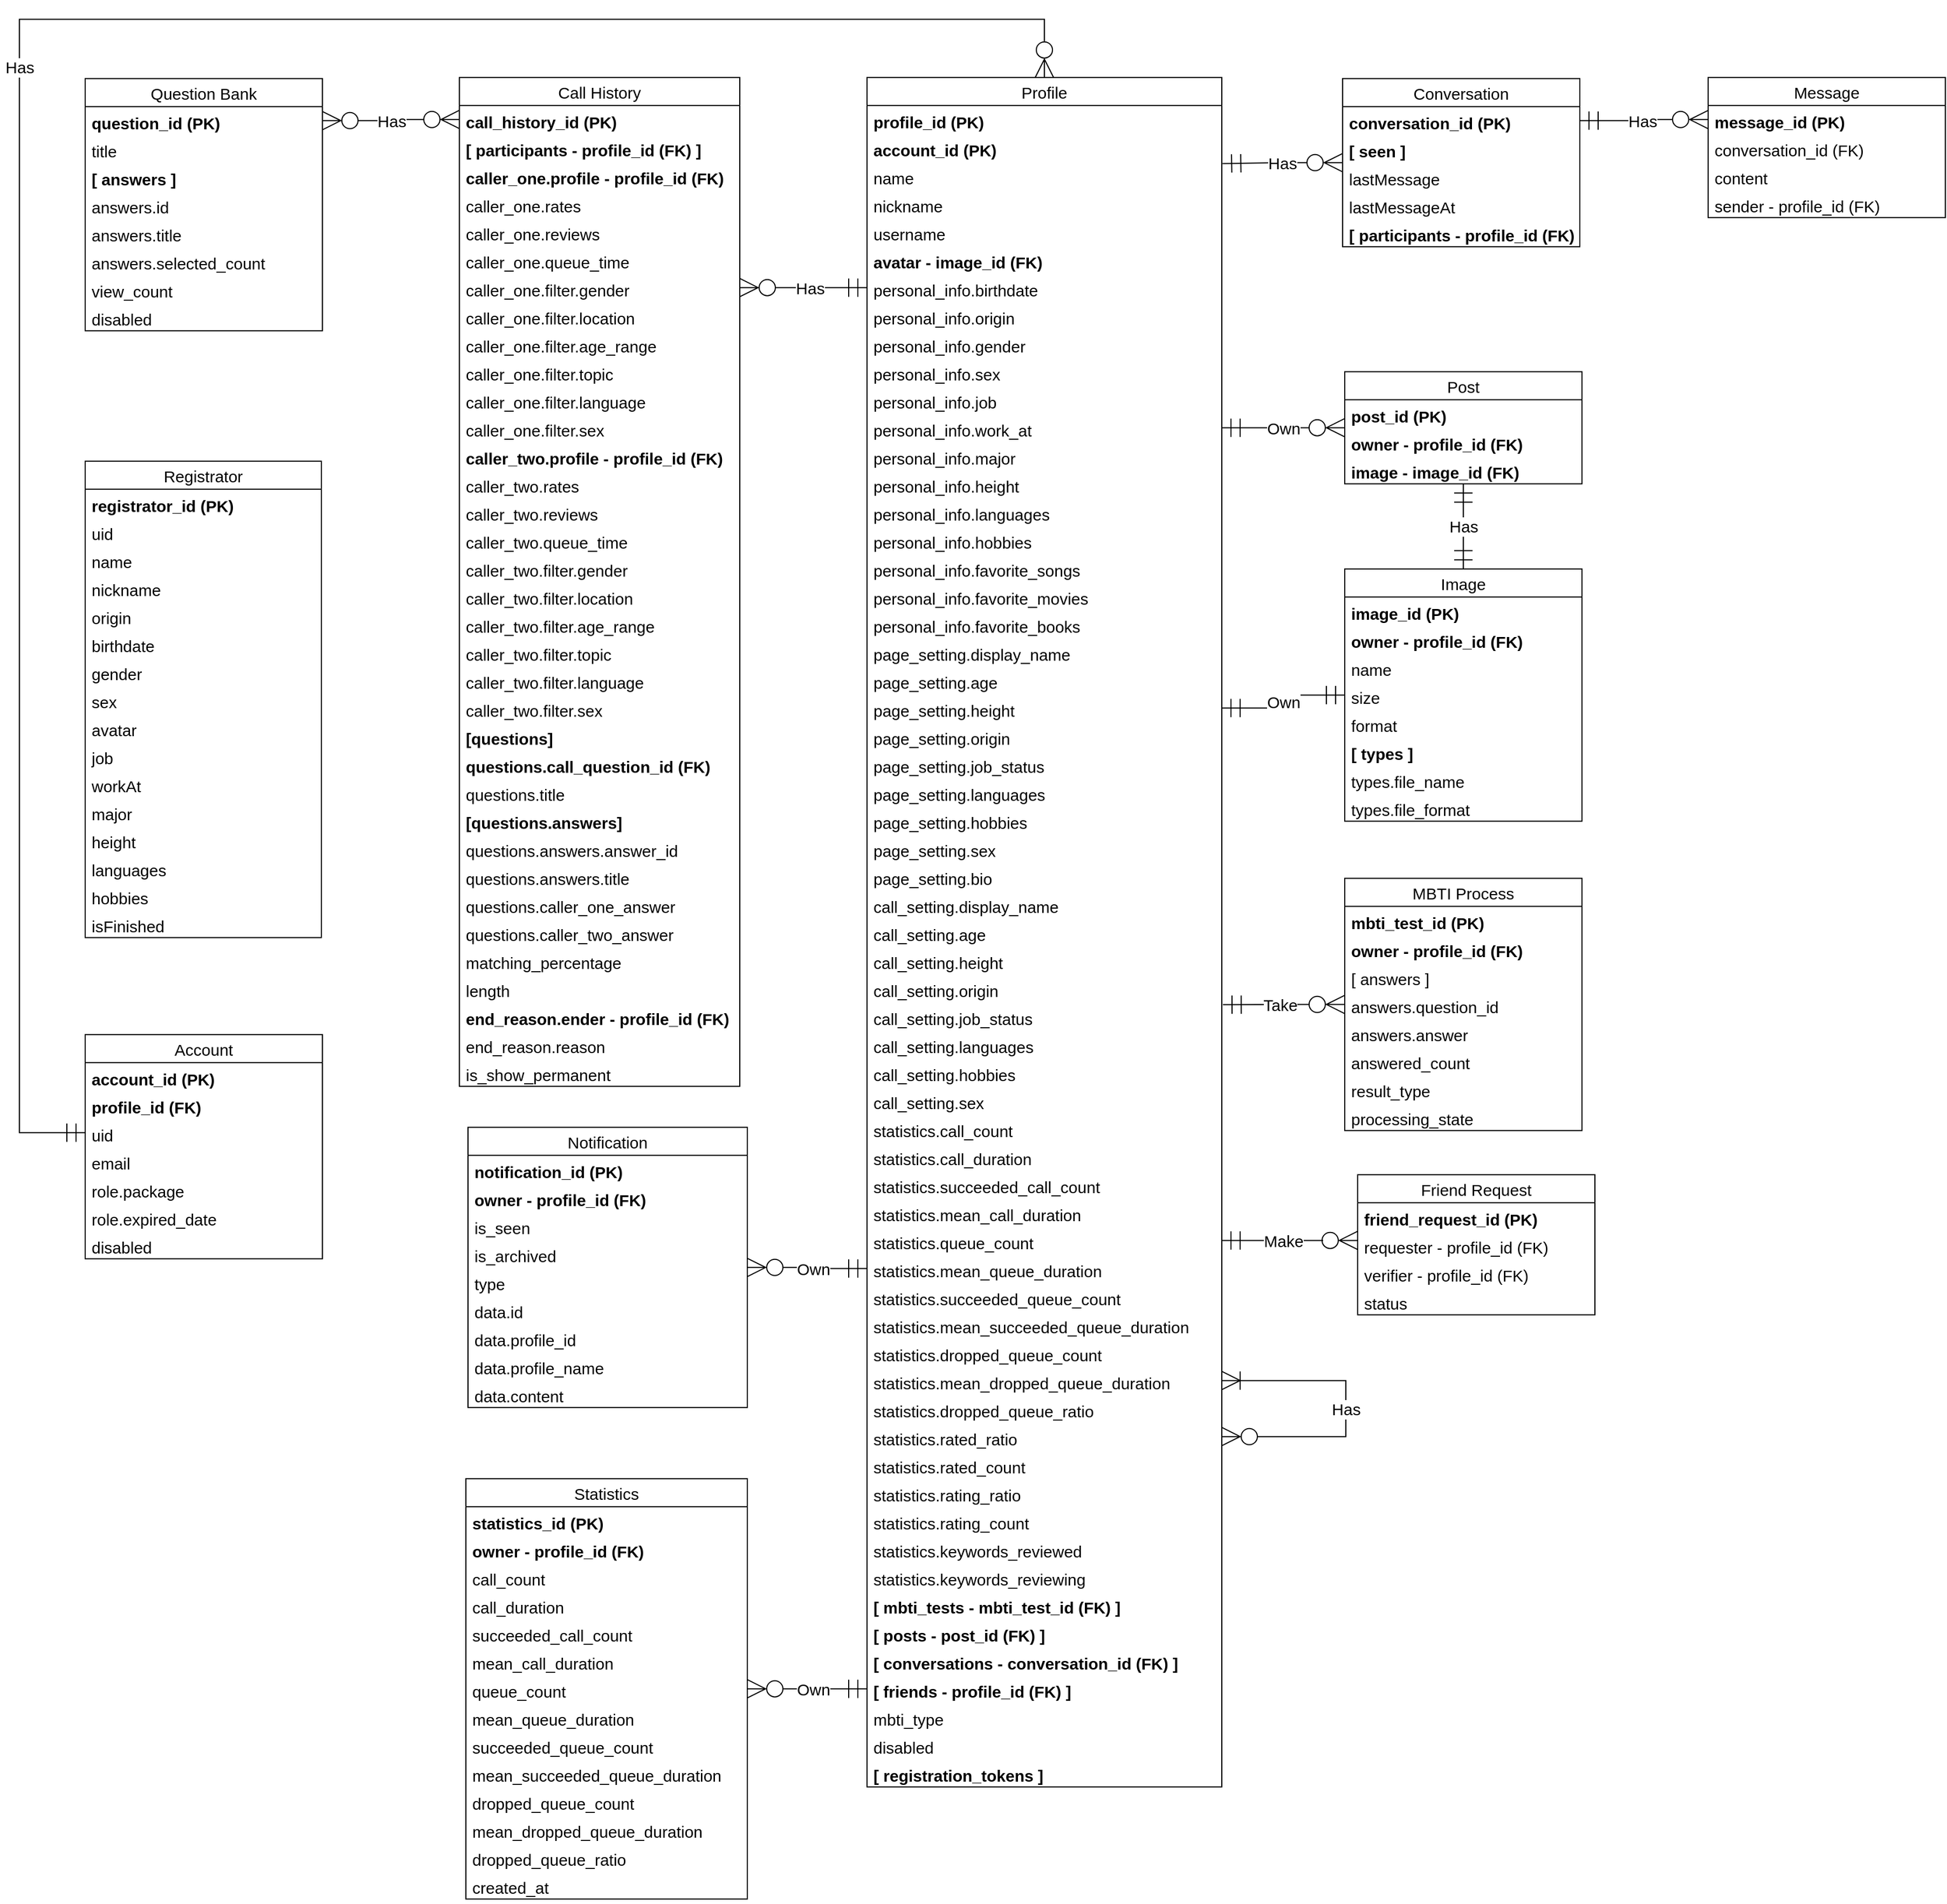 <mxfile version="13.9.9" type="device" pages="2"><diagram id="b0uNZjnjO79s72imo5_Z" name="Logical"><mxGraphModel dx="2678" dy="592" grid="0" gridSize="10" guides="1" tooltips="1" connect="1" arrows="1" fold="1" page="1" pageScale="1" pageWidth="1654" pageHeight="1169" math="0" shadow="0"><root><mxCell id="0"/><mxCell id="1" parent="0"/><mxCell id="T9klhsE3aAs9D7bj4Ou0-1" value="Has" style="edgeStyle=orthogonalEdgeStyle;rounded=0;orthogonalLoop=1;jettySize=auto;html=1;entryX=0.5;entryY=0;entryDx=0;entryDy=0;startArrow=ERmandOne;startFill=0;endArrow=ERzeroToMany;endFill=0;exitX=0;exitY=0.5;exitDx=0;exitDy=0;endSize=15;startSize=15;targetPerimeterSpacing=0;fontSize=15;" parent="1" source="T9klhsE3aAs9D7bj4Ou0-5" target="T9klhsE3aAs9D7bj4Ou0-10" edge="1"><mxGeometry relative="1" as="geometry"><mxPoint x="-1519" y="1102.86" as="sourcePoint"/><mxPoint x="-582" y="118.86" as="targetPoint"/><Array as="points"><mxPoint x="-1548" y="1097.86"/><mxPoint x="-1548" y="64.86"/><mxPoint x="-598" y="64.86"/></Array></mxGeometry></mxCell><mxCell id="T9klhsE3aAs9D7bj4Ou0-2" value="Account" style="swimlane;fontStyle=0;childLayout=stackLayout;horizontal=1;startSize=26;fillColor=none;horizontalStack=0;resizeParent=1;resizeParentMax=0;resizeLast=0;collapsible=1;marginBottom=0;fontSize=15;" parent="1" vertex="1"><mxGeometry x="-1487" y="1006.86" width="220" height="208" as="geometry"/></mxCell><mxCell id="T9klhsE3aAs9D7bj4Ou0-3" value="account_id (PK)" style="text;strokeColor=none;fillColor=none;align=left;verticalAlign=top;spacingLeft=4;spacingRight=4;overflow=hidden;rotatable=0;points=[[0,0.5],[1,0.5]];portConstraint=eastwest;fontStyle=1;fontSize=15;" parent="T9klhsE3aAs9D7bj4Ou0-2" vertex="1"><mxGeometry y="26" width="220" height="26" as="geometry"/></mxCell><mxCell id="T9klhsE3aAs9D7bj4Ou0-4" value="profile_id (FK)" style="text;strokeColor=none;fillColor=none;align=left;verticalAlign=top;spacingLeft=4;spacingRight=4;overflow=hidden;rotatable=0;points=[[0,0.5],[1,0.5]];portConstraint=eastwest;fontStyle=1;fontSize=15;" parent="T9klhsE3aAs9D7bj4Ou0-2" vertex="1"><mxGeometry y="52" width="220" height="26" as="geometry"/></mxCell><mxCell id="T9klhsE3aAs9D7bj4Ou0-5" value="uid" style="text;strokeColor=none;fillColor=none;align=left;verticalAlign=top;spacingLeft=4;spacingRight=4;overflow=hidden;rotatable=0;points=[[0,0.5],[1,0.5]];portConstraint=eastwest;fontSize=15;" parent="T9klhsE3aAs9D7bj4Ou0-2" vertex="1"><mxGeometry y="78" width="220" height="26" as="geometry"/></mxCell><mxCell id="T9klhsE3aAs9D7bj4Ou0-6" value="email" style="text;strokeColor=none;fillColor=none;align=left;verticalAlign=top;spacingLeft=4;spacingRight=4;overflow=hidden;rotatable=0;points=[[0,0.5],[1,0.5]];portConstraint=eastwest;fontSize=15;" parent="T9klhsE3aAs9D7bj4Ou0-2" vertex="1"><mxGeometry y="104" width="220" height="26" as="geometry"/></mxCell><mxCell id="T9klhsE3aAs9D7bj4Ou0-7" value="role.package" style="text;strokeColor=none;fillColor=none;align=left;verticalAlign=top;spacingLeft=4;spacingRight=4;overflow=hidden;rotatable=0;points=[[0,0.5],[1,0.5]];portConstraint=eastwest;fontSize=15;" parent="T9klhsE3aAs9D7bj4Ou0-2" vertex="1"><mxGeometry y="130" width="220" height="26" as="geometry"/></mxCell><mxCell id="T9klhsE3aAs9D7bj4Ou0-8" value="role.expired_date" style="text;strokeColor=none;fillColor=none;align=left;verticalAlign=top;spacingLeft=4;spacingRight=4;overflow=hidden;rotatable=0;points=[[0,0.5],[1,0.5]];portConstraint=eastwest;fontSize=15;" parent="T9klhsE3aAs9D7bj4Ou0-2" vertex="1"><mxGeometry y="156" width="220" height="26" as="geometry"/></mxCell><mxCell id="T9klhsE3aAs9D7bj4Ou0-9" value="disabled" style="text;strokeColor=none;fillColor=none;align=left;verticalAlign=top;spacingLeft=4;spacingRight=4;overflow=hidden;rotatable=0;points=[[0,0.5],[1,0.5]];portConstraint=eastwest;fontSize=15;" parent="T9klhsE3aAs9D7bj4Ou0-2" vertex="1"><mxGeometry y="182" width="220" height="26" as="geometry"/></mxCell><mxCell id="T9klhsE3aAs9D7bj4Ou0-10" value="Profile" style="swimlane;fontStyle=0;childLayout=stackLayout;horizontal=1;startSize=26;fillColor=none;horizontalStack=0;resizeParent=1;resizeParentMax=0;resizeLast=0;collapsible=1;marginBottom=0;fontSize=15;" parent="1" vertex="1"><mxGeometry x="-762" y="118.86" width="329" height="1586" as="geometry"/></mxCell><mxCell id="T9klhsE3aAs9D7bj4Ou0-11" value="profile_id (PK)" style="text;strokeColor=none;fillColor=none;align=left;verticalAlign=top;spacingLeft=4;spacingRight=4;overflow=hidden;rotatable=0;points=[[0,0.5],[1,0.5]];portConstraint=eastwest;fontStyle=1;fontSize=15;" parent="T9klhsE3aAs9D7bj4Ou0-10" vertex="1"><mxGeometry y="26" width="329" height="26" as="geometry"/></mxCell><mxCell id="T9klhsE3aAs9D7bj4Ou0-12" value="account_id (PK)" style="text;strokeColor=none;fillColor=none;align=left;verticalAlign=top;spacingLeft=4;spacingRight=4;overflow=hidden;rotatable=0;points=[[0,0.5],[1,0.5]];portConstraint=eastwest;fontStyle=1;fontSize=15;" parent="T9klhsE3aAs9D7bj4Ou0-10" vertex="1"><mxGeometry y="52" width="329" height="26" as="geometry"/></mxCell><mxCell id="T9klhsE3aAs9D7bj4Ou0-13" value="name    " style="text;strokeColor=none;fillColor=none;align=left;verticalAlign=top;spacingLeft=4;spacingRight=4;overflow=hidden;rotatable=0;points=[[0,0.5],[1,0.5]];portConstraint=eastwest;fontSize=15;" parent="T9klhsE3aAs9D7bj4Ou0-10" vertex="1"><mxGeometry y="78" width="329" height="26" as="geometry"/></mxCell><mxCell id="T9klhsE3aAs9D7bj4Ou0-14" value="nickname    " style="text;strokeColor=none;fillColor=none;align=left;verticalAlign=top;spacingLeft=4;spacingRight=4;overflow=hidden;rotatable=0;points=[[0,0.5],[1,0.5]];portConstraint=eastwest;fontSize=15;" parent="T9klhsE3aAs9D7bj4Ou0-10" vertex="1"><mxGeometry y="104" width="329" height="26" as="geometry"/></mxCell><mxCell id="T9klhsE3aAs9D7bj4Ou0-15" value="username" style="text;strokeColor=none;fillColor=none;align=left;verticalAlign=top;spacingLeft=4;spacingRight=4;overflow=hidden;rotatable=0;points=[[0,0.5],[1,0.5]];portConstraint=eastwest;fontSize=15;" parent="T9klhsE3aAs9D7bj4Ou0-10" vertex="1"><mxGeometry y="130" width="329" height="26" as="geometry"/></mxCell><mxCell id="T9klhsE3aAs9D7bj4Ou0-16" value="avatar - image_id (FK)" style="text;strokeColor=none;fillColor=none;align=left;verticalAlign=top;spacingLeft=4;spacingRight=4;overflow=hidden;rotatable=0;points=[[0,0.5],[1,0.5]];portConstraint=eastwest;fontStyle=1;fontSize=15;" parent="T9klhsE3aAs9D7bj4Ou0-10" vertex="1"><mxGeometry y="156" width="329" height="26" as="geometry"/></mxCell><mxCell id="T9klhsE3aAs9D7bj4Ou0-17" value="personal_info.birthdate" style="text;strokeColor=none;fillColor=none;align=left;verticalAlign=top;spacingLeft=4;spacingRight=4;overflow=hidden;rotatable=0;points=[[0,0.5],[1,0.5]];portConstraint=eastwest;fontSize=15;" parent="T9klhsE3aAs9D7bj4Ou0-10" vertex="1"><mxGeometry y="182" width="329" height="26" as="geometry"/></mxCell><mxCell id="T9klhsE3aAs9D7bj4Ou0-18" value="personal_info.origin" style="text;strokeColor=none;fillColor=none;align=left;verticalAlign=top;spacingLeft=4;spacingRight=4;overflow=hidden;rotatable=0;points=[[0,0.5],[1,0.5]];portConstraint=eastwest;fontSize=15;" parent="T9klhsE3aAs9D7bj4Ou0-10" vertex="1"><mxGeometry y="208" width="329" height="26" as="geometry"/></mxCell><mxCell id="T9klhsE3aAs9D7bj4Ou0-19" value="personal_info.gender" style="text;strokeColor=none;fillColor=none;align=left;verticalAlign=top;spacingLeft=4;spacingRight=4;overflow=hidden;rotatable=0;points=[[0,0.5],[1,0.5]];portConstraint=eastwest;fontSize=15;" parent="T9klhsE3aAs9D7bj4Ou0-10" vertex="1"><mxGeometry y="234" width="329" height="26" as="geometry"/></mxCell><mxCell id="T9klhsE3aAs9D7bj4Ou0-20" value="personal_info.sex" style="text;strokeColor=none;fillColor=none;align=left;verticalAlign=top;spacingLeft=4;spacingRight=4;overflow=hidden;rotatable=0;points=[[0,0.5],[1,0.5]];portConstraint=eastwest;fontSize=15;" parent="T9klhsE3aAs9D7bj4Ou0-10" vertex="1"><mxGeometry y="260" width="329" height="26" as="geometry"/></mxCell><mxCell id="T9klhsE3aAs9D7bj4Ou0-21" value="personal_info.job" style="text;strokeColor=none;fillColor=none;align=left;verticalAlign=top;spacingLeft=4;spacingRight=4;overflow=hidden;rotatable=0;points=[[0,0.5],[1,0.5]];portConstraint=eastwest;fontSize=15;" parent="T9klhsE3aAs9D7bj4Ou0-10" vertex="1"><mxGeometry y="286" width="329" height="26" as="geometry"/></mxCell><mxCell id="T9klhsE3aAs9D7bj4Ou0-22" value="personal_info.work_at" style="text;strokeColor=none;fillColor=none;align=left;verticalAlign=top;spacingLeft=4;spacingRight=4;overflow=hidden;rotatable=0;points=[[0,0.5],[1,0.5]];portConstraint=eastwest;fontSize=15;" parent="T9klhsE3aAs9D7bj4Ou0-10" vertex="1"><mxGeometry y="312" width="329" height="26" as="geometry"/></mxCell><mxCell id="T9klhsE3aAs9D7bj4Ou0-23" value="personal_info.major" style="text;strokeColor=none;fillColor=none;align=left;verticalAlign=top;spacingLeft=4;spacingRight=4;overflow=hidden;rotatable=0;points=[[0,0.5],[1,0.5]];portConstraint=eastwest;fontSize=15;" parent="T9klhsE3aAs9D7bj4Ou0-10" vertex="1"><mxGeometry y="338" width="329" height="26" as="geometry"/></mxCell><mxCell id="T9klhsE3aAs9D7bj4Ou0-24" value="personal_info.height" style="text;strokeColor=none;fillColor=none;align=left;verticalAlign=top;spacingLeft=4;spacingRight=4;overflow=hidden;rotatable=0;points=[[0,0.5],[1,0.5]];portConstraint=eastwest;fontSize=15;" parent="T9klhsE3aAs9D7bj4Ou0-10" vertex="1"><mxGeometry y="364" width="329" height="26" as="geometry"/></mxCell><mxCell id="T9klhsE3aAs9D7bj4Ou0-25" value="personal_info.languages" style="text;strokeColor=none;fillColor=none;align=left;verticalAlign=top;spacingLeft=4;spacingRight=4;overflow=hidden;rotatable=0;points=[[0,0.5],[1,0.5]];portConstraint=eastwest;fontSize=15;" parent="T9klhsE3aAs9D7bj4Ou0-10" vertex="1"><mxGeometry y="390" width="329" height="26" as="geometry"/></mxCell><mxCell id="T9klhsE3aAs9D7bj4Ou0-26" value="personal_info.hobbies" style="text;strokeColor=none;fillColor=none;align=left;verticalAlign=top;spacingLeft=4;spacingRight=4;overflow=hidden;rotatable=0;points=[[0,0.5],[1,0.5]];portConstraint=eastwest;fontSize=15;" parent="T9klhsE3aAs9D7bj4Ou0-10" vertex="1"><mxGeometry y="416" width="329" height="26" as="geometry"/></mxCell><mxCell id="T9klhsE3aAs9D7bj4Ou0-27" value="personal_info.favorite_songs" style="text;strokeColor=none;fillColor=none;align=left;verticalAlign=top;spacingLeft=4;spacingRight=4;overflow=hidden;rotatable=0;points=[[0,0.5],[1,0.5]];portConstraint=eastwest;fontSize=15;" parent="T9klhsE3aAs9D7bj4Ou0-10" vertex="1"><mxGeometry y="442" width="329" height="26" as="geometry"/></mxCell><mxCell id="T9klhsE3aAs9D7bj4Ou0-28" value="personal_info.favorite_movies" style="text;strokeColor=none;fillColor=none;align=left;verticalAlign=top;spacingLeft=4;spacingRight=4;overflow=hidden;rotatable=0;points=[[0,0.5],[1,0.5]];portConstraint=eastwest;fontSize=15;" parent="T9klhsE3aAs9D7bj4Ou0-10" vertex="1"><mxGeometry y="468" width="329" height="26" as="geometry"/></mxCell><mxCell id="T9klhsE3aAs9D7bj4Ou0-29" value="personal_info.favorite_books" style="text;strokeColor=none;fillColor=none;align=left;verticalAlign=top;spacingLeft=4;spacingRight=4;overflow=hidden;rotatable=0;points=[[0,0.5],[1,0.5]];portConstraint=eastwest;fontSize=15;" parent="T9klhsE3aAs9D7bj4Ou0-10" vertex="1"><mxGeometry y="494" width="329" height="26" as="geometry"/></mxCell><mxCell id="T9klhsE3aAs9D7bj4Ou0-30" value="page_setting.display_name" style="text;strokeColor=none;fillColor=none;align=left;verticalAlign=top;spacingLeft=4;spacingRight=4;overflow=hidden;rotatable=0;points=[[0,0.5],[1,0.5]];portConstraint=eastwest;fontSize=15;" parent="T9klhsE3aAs9D7bj4Ou0-10" vertex="1"><mxGeometry y="520" width="329" height="26" as="geometry"/></mxCell><mxCell id="T9klhsE3aAs9D7bj4Ou0-31" value="page_setting.age" style="text;strokeColor=none;fillColor=none;align=left;verticalAlign=top;spacingLeft=4;spacingRight=4;overflow=hidden;rotatable=0;points=[[0,0.5],[1,0.5]];portConstraint=eastwest;fontSize=15;" parent="T9klhsE3aAs9D7bj4Ou0-10" vertex="1"><mxGeometry y="546" width="329" height="26" as="geometry"/></mxCell><mxCell id="T9klhsE3aAs9D7bj4Ou0-32" value="page_setting.height" style="text;strokeColor=none;fillColor=none;align=left;verticalAlign=top;spacingLeft=4;spacingRight=4;overflow=hidden;rotatable=0;points=[[0,0.5],[1,0.5]];portConstraint=eastwest;fontSize=15;" parent="T9klhsE3aAs9D7bj4Ou0-10" vertex="1"><mxGeometry y="572" width="329" height="26" as="geometry"/></mxCell><mxCell id="T9klhsE3aAs9D7bj4Ou0-33" value="page_setting.origin" style="text;strokeColor=none;fillColor=none;align=left;verticalAlign=top;spacingLeft=4;spacingRight=4;overflow=hidden;rotatable=0;points=[[0,0.5],[1,0.5]];portConstraint=eastwest;fontSize=15;" parent="T9klhsE3aAs9D7bj4Ou0-10" vertex="1"><mxGeometry y="598" width="329" height="26" as="geometry"/></mxCell><mxCell id="T9klhsE3aAs9D7bj4Ou0-34" value="page_setting.job_status" style="text;strokeColor=none;fillColor=none;align=left;verticalAlign=top;spacingLeft=4;spacingRight=4;overflow=hidden;rotatable=0;points=[[0,0.5],[1,0.5]];portConstraint=eastwest;fontSize=15;" parent="T9klhsE3aAs9D7bj4Ou0-10" vertex="1"><mxGeometry y="624" width="329" height="26" as="geometry"/></mxCell><mxCell id="T9klhsE3aAs9D7bj4Ou0-35" value="page_setting.languages" style="text;strokeColor=none;fillColor=none;align=left;verticalAlign=top;spacingLeft=4;spacingRight=4;overflow=hidden;rotatable=0;points=[[0,0.5],[1,0.5]];portConstraint=eastwest;fontSize=15;" parent="T9klhsE3aAs9D7bj4Ou0-10" vertex="1"><mxGeometry y="650" width="329" height="26" as="geometry"/></mxCell><mxCell id="T9klhsE3aAs9D7bj4Ou0-36" value="page_setting.hobbies" style="text;strokeColor=none;fillColor=none;align=left;verticalAlign=top;spacingLeft=4;spacingRight=4;overflow=hidden;rotatable=0;points=[[0,0.5],[1,0.5]];portConstraint=eastwest;fontSize=15;" parent="T9klhsE3aAs9D7bj4Ou0-10" vertex="1"><mxGeometry y="676" width="329" height="26" as="geometry"/></mxCell><mxCell id="T9klhsE3aAs9D7bj4Ou0-37" value="page_setting.sex" style="text;strokeColor=none;fillColor=none;align=left;verticalAlign=top;spacingLeft=4;spacingRight=4;overflow=hidden;rotatable=0;points=[[0,0.5],[1,0.5]];portConstraint=eastwest;fontSize=15;" parent="T9klhsE3aAs9D7bj4Ou0-10" vertex="1"><mxGeometry y="702" width="329" height="26" as="geometry"/></mxCell><mxCell id="T9klhsE3aAs9D7bj4Ou0-38" value="page_setting.bio" style="text;strokeColor=none;fillColor=none;align=left;verticalAlign=top;spacingLeft=4;spacingRight=4;overflow=hidden;rotatable=0;points=[[0,0.5],[1,0.5]];portConstraint=eastwest;fontSize=15;" parent="T9klhsE3aAs9D7bj4Ou0-10" vertex="1"><mxGeometry y="728" width="329" height="26" as="geometry"/></mxCell><mxCell id="T9klhsE3aAs9D7bj4Ou0-39" value="call_setting.display_name" style="text;strokeColor=none;fillColor=none;align=left;verticalAlign=top;spacingLeft=4;spacingRight=4;overflow=hidden;rotatable=0;points=[[0,0.5],[1,0.5]];portConstraint=eastwest;fontSize=15;" parent="T9klhsE3aAs9D7bj4Ou0-10" vertex="1"><mxGeometry y="754" width="329" height="26" as="geometry"/></mxCell><mxCell id="T9klhsE3aAs9D7bj4Ou0-40" value="call_setting.age" style="text;strokeColor=none;fillColor=none;align=left;verticalAlign=top;spacingLeft=4;spacingRight=4;overflow=hidden;rotatable=0;points=[[0,0.5],[1,0.5]];portConstraint=eastwest;fontSize=15;" parent="T9klhsE3aAs9D7bj4Ou0-10" vertex="1"><mxGeometry y="780" width="329" height="26" as="geometry"/></mxCell><mxCell id="T9klhsE3aAs9D7bj4Ou0-41" value="call_setting.height" style="text;strokeColor=none;fillColor=none;align=left;verticalAlign=top;spacingLeft=4;spacingRight=4;overflow=hidden;rotatable=0;points=[[0,0.5],[1,0.5]];portConstraint=eastwest;fontSize=15;" parent="T9klhsE3aAs9D7bj4Ou0-10" vertex="1"><mxGeometry y="806" width="329" height="26" as="geometry"/></mxCell><mxCell id="T9klhsE3aAs9D7bj4Ou0-42" value="call_setting.origin" style="text;strokeColor=none;fillColor=none;align=left;verticalAlign=top;spacingLeft=4;spacingRight=4;overflow=hidden;rotatable=0;points=[[0,0.5],[1,0.5]];portConstraint=eastwest;fontSize=15;" parent="T9klhsE3aAs9D7bj4Ou0-10" vertex="1"><mxGeometry y="832" width="329" height="26" as="geometry"/></mxCell><mxCell id="T9klhsE3aAs9D7bj4Ou0-43" value="call_setting.job_status" style="text;strokeColor=none;fillColor=none;align=left;verticalAlign=top;spacingLeft=4;spacingRight=4;overflow=hidden;rotatable=0;points=[[0,0.5],[1,0.5]];portConstraint=eastwest;fontSize=15;" parent="T9klhsE3aAs9D7bj4Ou0-10" vertex="1"><mxGeometry y="858" width="329" height="26" as="geometry"/></mxCell><mxCell id="T9klhsE3aAs9D7bj4Ou0-44" value="call_setting.languages" style="text;strokeColor=none;fillColor=none;align=left;verticalAlign=top;spacingLeft=4;spacingRight=4;overflow=hidden;rotatable=0;points=[[0,0.5],[1,0.5]];portConstraint=eastwest;fontSize=15;" parent="T9klhsE3aAs9D7bj4Ou0-10" vertex="1"><mxGeometry y="884" width="329" height="26" as="geometry"/></mxCell><mxCell id="T9klhsE3aAs9D7bj4Ou0-45" value="call_setting.hobbies" style="text;strokeColor=none;fillColor=none;align=left;verticalAlign=top;spacingLeft=4;spacingRight=4;overflow=hidden;rotatable=0;points=[[0,0.5],[1,0.5]];portConstraint=eastwest;fontSize=15;" parent="T9klhsE3aAs9D7bj4Ou0-10" vertex="1"><mxGeometry y="910" width="329" height="26" as="geometry"/></mxCell><mxCell id="T9klhsE3aAs9D7bj4Ou0-46" value="call_setting.sex" style="text;strokeColor=none;fillColor=none;align=left;verticalAlign=top;spacingLeft=4;spacingRight=4;overflow=hidden;rotatable=0;points=[[0,0.5],[1,0.5]];portConstraint=eastwest;fontSize=15;" parent="T9klhsE3aAs9D7bj4Ou0-10" vertex="1"><mxGeometry y="936" width="329" height="26" as="geometry"/></mxCell><mxCell id="T9klhsE3aAs9D7bj4Ou0-47" value="statistics.call_count" style="text;strokeColor=none;fillColor=none;align=left;verticalAlign=top;spacingLeft=4;spacingRight=4;overflow=hidden;rotatable=0;points=[[0,0.5],[1,0.5]];portConstraint=eastwest;fontSize=15;" parent="T9klhsE3aAs9D7bj4Ou0-10" vertex="1"><mxGeometry y="962" width="329" height="26" as="geometry"/></mxCell><mxCell id="T9klhsE3aAs9D7bj4Ou0-48" value="statistics.call_duration" style="text;strokeColor=none;fillColor=none;align=left;verticalAlign=top;spacingLeft=4;spacingRight=4;overflow=hidden;rotatable=0;points=[[0,0.5],[1,0.5]];portConstraint=eastwest;fontSize=15;" parent="T9klhsE3aAs9D7bj4Ou0-10" vertex="1"><mxGeometry y="988" width="329" height="26" as="geometry"/></mxCell><mxCell id="T9klhsE3aAs9D7bj4Ou0-49" value="statistics.succeeded_call_count" style="text;strokeColor=none;fillColor=none;align=left;verticalAlign=top;spacingLeft=4;spacingRight=4;overflow=hidden;rotatable=0;points=[[0,0.5],[1,0.5]];portConstraint=eastwest;fontSize=15;" parent="T9klhsE3aAs9D7bj4Ou0-10" vertex="1"><mxGeometry y="1014" width="329" height="26" as="geometry"/></mxCell><mxCell id="T9klhsE3aAs9D7bj4Ou0-50" value="statistics.mean_call_duration" style="text;strokeColor=none;fillColor=none;align=left;verticalAlign=top;spacingLeft=4;spacingRight=4;overflow=hidden;rotatable=0;points=[[0,0.5],[1,0.5]];portConstraint=eastwest;fontSize=15;" parent="T9klhsE3aAs9D7bj4Ou0-10" vertex="1"><mxGeometry y="1040" width="329" height="26" as="geometry"/></mxCell><mxCell id="T9klhsE3aAs9D7bj4Ou0-51" value="statistics.queue_count" style="text;strokeColor=none;fillColor=none;align=left;verticalAlign=top;spacingLeft=4;spacingRight=4;overflow=hidden;rotatable=0;points=[[0,0.5],[1,0.5]];portConstraint=eastwest;fontSize=15;" parent="T9klhsE3aAs9D7bj4Ou0-10" vertex="1"><mxGeometry y="1066" width="329" height="26" as="geometry"/></mxCell><mxCell id="T9klhsE3aAs9D7bj4Ou0-52" value="statistics.mean_queue_duration" style="text;strokeColor=none;fillColor=none;align=left;verticalAlign=top;spacingLeft=4;spacingRight=4;overflow=hidden;rotatable=0;points=[[0,0.5],[1,0.5]];portConstraint=eastwest;fontSize=15;" parent="T9klhsE3aAs9D7bj4Ou0-10" vertex="1"><mxGeometry y="1092" width="329" height="26" as="geometry"/></mxCell><mxCell id="T9klhsE3aAs9D7bj4Ou0-53" value="statistics.succeeded_queue_count" style="text;strokeColor=none;fillColor=none;align=left;verticalAlign=top;spacingLeft=4;spacingRight=4;overflow=hidden;rotatable=0;points=[[0,0.5],[1,0.5]];portConstraint=eastwest;fontSize=15;" parent="T9klhsE3aAs9D7bj4Ou0-10" vertex="1"><mxGeometry y="1118" width="329" height="26" as="geometry"/></mxCell><mxCell id="T9klhsE3aAs9D7bj4Ou0-54" value="statistics.mean_succeeded_queue_duration" style="text;strokeColor=none;fillColor=none;align=left;verticalAlign=top;spacingLeft=4;spacingRight=4;overflow=hidden;rotatable=0;points=[[0,0.5],[1,0.5]];portConstraint=eastwest;fontSize=15;" parent="T9klhsE3aAs9D7bj4Ou0-10" vertex="1"><mxGeometry y="1144" width="329" height="26" as="geometry"/></mxCell><mxCell id="T9klhsE3aAs9D7bj4Ou0-55" value="statistics.dropped_queue_count" style="text;strokeColor=none;fillColor=none;align=left;verticalAlign=top;spacingLeft=4;spacingRight=4;overflow=hidden;rotatable=0;points=[[0,0.5],[1,0.5]];portConstraint=eastwest;fontSize=15;" parent="T9klhsE3aAs9D7bj4Ou0-10" vertex="1"><mxGeometry y="1170" width="329" height="26" as="geometry"/></mxCell><mxCell id="T9klhsE3aAs9D7bj4Ou0-56" value="statistics.mean_dropped_queue_duration" style="text;strokeColor=none;fillColor=none;align=left;verticalAlign=top;spacingLeft=4;spacingRight=4;overflow=hidden;rotatable=0;points=[[0,0.5],[1,0.5]];portConstraint=eastwest;fontSize=15;" parent="T9klhsE3aAs9D7bj4Ou0-10" vertex="1"><mxGeometry y="1196" width="329" height="26" as="geometry"/></mxCell><mxCell id="T9klhsE3aAs9D7bj4Ou0-57" value="statistics.dropped_queue_ratio" style="text;strokeColor=none;fillColor=none;align=left;verticalAlign=top;spacingLeft=4;spacingRight=4;overflow=hidden;rotatable=0;points=[[0,0.5],[1,0.5]];portConstraint=eastwest;fontSize=15;" parent="T9klhsE3aAs9D7bj4Ou0-10" vertex="1"><mxGeometry y="1222" width="329" height="26" as="geometry"/></mxCell><mxCell id="T9klhsE3aAs9D7bj4Ou0-58" value="statistics.rated_ratio" style="text;strokeColor=none;fillColor=none;align=left;verticalAlign=top;spacingLeft=4;spacingRight=4;overflow=hidden;rotatable=0;points=[[0,0.5],[1,0.5]];portConstraint=eastwest;fontSize=15;" parent="T9klhsE3aAs9D7bj4Ou0-10" vertex="1"><mxGeometry y="1248" width="329" height="26" as="geometry"/></mxCell><mxCell id="T9klhsE3aAs9D7bj4Ou0-59" value="statistics.rated_count" style="text;strokeColor=none;fillColor=none;align=left;verticalAlign=top;spacingLeft=4;spacingRight=4;overflow=hidden;rotatable=0;points=[[0,0.5],[1,0.5]];portConstraint=eastwest;fontSize=15;" parent="T9klhsE3aAs9D7bj4Ou0-10" vertex="1"><mxGeometry y="1274" width="329" height="26" as="geometry"/></mxCell><mxCell id="T9klhsE3aAs9D7bj4Ou0-60" value="statistics.rating_ratio" style="text;strokeColor=none;fillColor=none;align=left;verticalAlign=top;spacingLeft=4;spacingRight=4;overflow=hidden;rotatable=0;points=[[0,0.5],[1,0.5]];portConstraint=eastwest;fontSize=15;" parent="T9klhsE3aAs9D7bj4Ou0-10" vertex="1"><mxGeometry y="1300" width="329" height="26" as="geometry"/></mxCell><mxCell id="T9klhsE3aAs9D7bj4Ou0-61" value="statistics.rating_count" style="text;strokeColor=none;fillColor=none;align=left;verticalAlign=top;spacingLeft=4;spacingRight=4;overflow=hidden;rotatable=0;points=[[0,0.5],[1,0.5]];portConstraint=eastwest;fontSize=15;" parent="T9klhsE3aAs9D7bj4Ou0-10" vertex="1"><mxGeometry y="1326" width="329" height="26" as="geometry"/></mxCell><mxCell id="T9klhsE3aAs9D7bj4Ou0-62" value="statistics.keywords_reviewed" style="text;strokeColor=none;fillColor=none;align=left;verticalAlign=top;spacingLeft=4;spacingRight=4;overflow=hidden;rotatable=0;points=[[0,0.5],[1,0.5]];portConstraint=eastwest;fontSize=15;" parent="T9klhsE3aAs9D7bj4Ou0-10" vertex="1"><mxGeometry y="1352" width="329" height="26" as="geometry"/></mxCell><mxCell id="T9klhsE3aAs9D7bj4Ou0-63" value="statistics.keywords_reviewing" style="text;strokeColor=none;fillColor=none;align=left;verticalAlign=top;spacingLeft=4;spacingRight=4;overflow=hidden;rotatable=0;points=[[0,0.5],[1,0.5]];portConstraint=eastwest;fontSize=15;" parent="T9klhsE3aAs9D7bj4Ou0-10" vertex="1"><mxGeometry y="1378" width="329" height="26" as="geometry"/></mxCell><mxCell id="T9klhsE3aAs9D7bj4Ou0-64" value="[ mbti_tests - mbti_test_id (FK) ]" style="text;strokeColor=none;fillColor=none;align=left;verticalAlign=top;spacingLeft=4;spacingRight=4;overflow=hidden;rotatable=0;points=[[0,0.5],[1,0.5]];portConstraint=eastwest;fontStyle=1;fontSize=15;" parent="T9klhsE3aAs9D7bj4Ou0-10" vertex="1"><mxGeometry y="1404" width="329" height="26" as="geometry"/></mxCell><mxCell id="T9klhsE3aAs9D7bj4Ou0-65" value="[ posts - post_id (FK) ]" style="text;strokeColor=none;fillColor=none;align=left;verticalAlign=top;spacingLeft=4;spacingRight=4;overflow=hidden;rotatable=0;points=[[0,0.5],[1,0.5]];portConstraint=eastwest;fontStyle=1;fontSize=15;" parent="T9klhsE3aAs9D7bj4Ou0-10" vertex="1"><mxGeometry y="1430" width="329" height="26" as="geometry"/></mxCell><mxCell id="T9klhsE3aAs9D7bj4Ou0-66" value="[ conversations - conversation_id (FK) ]" style="text;strokeColor=none;fillColor=none;align=left;verticalAlign=top;spacingLeft=4;spacingRight=4;overflow=hidden;rotatable=0;points=[[0,0.5],[1,0.5]];portConstraint=eastwest;fontStyle=1;fontSize=15;" parent="T9klhsE3aAs9D7bj4Ou0-10" vertex="1"><mxGeometry y="1456" width="329" height="26" as="geometry"/></mxCell><mxCell id="T9klhsE3aAs9D7bj4Ou0-67" value="[ friends - profile_id (FK) ]" style="text;strokeColor=none;fillColor=none;align=left;verticalAlign=top;spacingLeft=4;spacingRight=4;overflow=hidden;rotatable=0;points=[[0,0.5],[1,0.5]];portConstraint=eastwest;fontStyle=1;fontSize=15;" parent="T9klhsE3aAs9D7bj4Ou0-10" vertex="1"><mxGeometry y="1482" width="329" height="26" as="geometry"/></mxCell><mxCell id="T9klhsE3aAs9D7bj4Ou0-68" value="mbti_type" style="text;strokeColor=none;fillColor=none;align=left;verticalAlign=top;spacingLeft=4;spacingRight=4;overflow=hidden;rotatable=0;points=[[0,0.5],[1,0.5]];portConstraint=eastwest;fontSize=15;" parent="T9klhsE3aAs9D7bj4Ou0-10" vertex="1"><mxGeometry y="1508" width="329" height="26" as="geometry"/></mxCell><mxCell id="T9klhsE3aAs9D7bj4Ou0-69" value="disabled" style="text;strokeColor=none;fillColor=none;align=left;verticalAlign=top;spacingLeft=4;spacingRight=4;overflow=hidden;rotatable=0;points=[[0,0.5],[1,0.5]];portConstraint=eastwest;fontSize=15;" parent="T9klhsE3aAs9D7bj4Ou0-10" vertex="1"><mxGeometry y="1534" width="329" height="26" as="geometry"/></mxCell><mxCell id="T9klhsE3aAs9D7bj4Ou0-70" value="[ registration_tokens ]" style="text;strokeColor=none;fillColor=none;align=left;verticalAlign=top;spacingLeft=4;spacingRight=4;overflow=hidden;rotatable=0;points=[[0,0.5],[1,0.5]];portConstraint=eastwest;fontSize=15;fontStyle=1" parent="T9klhsE3aAs9D7bj4Ou0-10" vertex="1"><mxGeometry y="1560" width="329" height="26" as="geometry"/></mxCell><mxCell id="T9klhsE3aAs9D7bj4Ou0-71" value="Has" style="edgeStyle=orthogonalEdgeStyle;rounded=0;orthogonalLoop=1;jettySize=auto;html=1;entryX=1;entryY=0.5;entryDx=0;entryDy=0;fontSize=15;startArrow=ERzeroToMany;startFill=0;endArrow=ERoneToMany;endFill=0;startSize=15;endSize=15;targetPerimeterSpacing=0;exitX=1;exitY=0.5;exitDx=0;exitDy=0;" parent="T9klhsE3aAs9D7bj4Ou0-10" source="T9klhsE3aAs9D7bj4Ou0-58" target="T9klhsE3aAs9D7bj4Ou0-56" edge="1"><mxGeometry relative="1" as="geometry"><Array as="points"><mxPoint x="444" y="1261"/><mxPoint x="444" y="1209"/></Array></mxGeometry></mxCell><mxCell id="T9klhsE3aAs9D7bj4Ou0-72" value="Registrator" style="swimlane;fontStyle=0;childLayout=stackLayout;horizontal=1;startSize=26;fillColor=none;horizontalStack=0;resizeParent=1;resizeParentMax=0;resizeLast=0;collapsible=1;marginBottom=0;fontSize=15;" parent="1" vertex="1"><mxGeometry x="-1487" y="474.86" width="219" height="442" as="geometry"/></mxCell><mxCell id="T9klhsE3aAs9D7bj4Ou0-73" value="registrator_id (PK)" style="text;strokeColor=none;fillColor=none;align=left;verticalAlign=top;spacingLeft=4;spacingRight=4;overflow=hidden;rotatable=0;points=[[0,0.5],[1,0.5]];portConstraint=eastwest;fontStyle=1;fontSize=15;" parent="T9klhsE3aAs9D7bj4Ou0-72" vertex="1"><mxGeometry y="26" width="219" height="26" as="geometry"/></mxCell><mxCell id="T9klhsE3aAs9D7bj4Ou0-74" value="uid" style="text;strokeColor=none;fillColor=none;align=left;verticalAlign=top;spacingLeft=4;spacingRight=4;overflow=hidden;rotatable=0;points=[[0,0.5],[1,0.5]];portConstraint=eastwest;fontSize=15;" parent="T9klhsE3aAs9D7bj4Ou0-72" vertex="1"><mxGeometry y="52" width="219" height="26" as="geometry"/></mxCell><mxCell id="T9klhsE3aAs9D7bj4Ou0-75" value="name" style="text;strokeColor=none;fillColor=none;align=left;verticalAlign=top;spacingLeft=4;spacingRight=4;overflow=hidden;rotatable=0;points=[[0,0.5],[1,0.5]];portConstraint=eastwest;fontSize=15;" parent="T9klhsE3aAs9D7bj4Ou0-72" vertex="1"><mxGeometry y="78" width="219" height="26" as="geometry"/></mxCell><mxCell id="T9klhsE3aAs9D7bj4Ou0-76" value="nickname" style="text;strokeColor=none;fillColor=none;align=left;verticalAlign=top;spacingLeft=4;spacingRight=4;overflow=hidden;rotatable=0;points=[[0,0.5],[1,0.5]];portConstraint=eastwest;fontSize=15;" parent="T9klhsE3aAs9D7bj4Ou0-72" vertex="1"><mxGeometry y="104" width="219" height="26" as="geometry"/></mxCell><mxCell id="T9klhsE3aAs9D7bj4Ou0-77" value="origin" style="text;strokeColor=none;fillColor=none;align=left;verticalAlign=top;spacingLeft=4;spacingRight=4;overflow=hidden;rotatable=0;points=[[0,0.5],[1,0.5]];portConstraint=eastwest;fontSize=15;" parent="T9klhsE3aAs9D7bj4Ou0-72" vertex="1"><mxGeometry y="130" width="219" height="26" as="geometry"/></mxCell><mxCell id="T9klhsE3aAs9D7bj4Ou0-78" value="birthdate" style="text;strokeColor=none;fillColor=none;align=left;verticalAlign=top;spacingLeft=4;spacingRight=4;overflow=hidden;rotatable=0;points=[[0,0.5],[1,0.5]];portConstraint=eastwest;fontSize=15;" parent="T9klhsE3aAs9D7bj4Ou0-72" vertex="1"><mxGeometry y="156" width="219" height="26" as="geometry"/></mxCell><mxCell id="T9klhsE3aAs9D7bj4Ou0-79" value="gender" style="text;strokeColor=none;fillColor=none;align=left;verticalAlign=top;spacingLeft=4;spacingRight=4;overflow=hidden;rotatable=0;points=[[0,0.5],[1,0.5]];portConstraint=eastwest;fontSize=15;" parent="T9klhsE3aAs9D7bj4Ou0-72" vertex="1"><mxGeometry y="182" width="219" height="26" as="geometry"/></mxCell><mxCell id="T9klhsE3aAs9D7bj4Ou0-80" value="sex" style="text;strokeColor=none;fillColor=none;align=left;verticalAlign=top;spacingLeft=4;spacingRight=4;overflow=hidden;rotatable=0;points=[[0,0.5],[1,0.5]];portConstraint=eastwest;fontSize=15;" parent="T9klhsE3aAs9D7bj4Ou0-72" vertex="1"><mxGeometry y="208" width="219" height="26" as="geometry"/></mxCell><mxCell id="T9klhsE3aAs9D7bj4Ou0-81" value="avatar" style="text;strokeColor=none;fillColor=none;align=left;verticalAlign=top;spacingLeft=4;spacingRight=4;overflow=hidden;rotatable=0;points=[[0,0.5],[1,0.5]];portConstraint=eastwest;fontSize=15;" parent="T9klhsE3aAs9D7bj4Ou0-72" vertex="1"><mxGeometry y="234" width="219" height="26" as="geometry"/></mxCell><mxCell id="T9klhsE3aAs9D7bj4Ou0-82" value="job" style="text;strokeColor=none;fillColor=none;align=left;verticalAlign=top;spacingLeft=4;spacingRight=4;overflow=hidden;rotatable=0;points=[[0,0.5],[1,0.5]];portConstraint=eastwest;fontSize=15;" parent="T9klhsE3aAs9D7bj4Ou0-72" vertex="1"><mxGeometry y="260" width="219" height="26" as="geometry"/></mxCell><mxCell id="T9klhsE3aAs9D7bj4Ou0-83" value="workAt" style="text;strokeColor=none;fillColor=none;align=left;verticalAlign=top;spacingLeft=4;spacingRight=4;overflow=hidden;rotatable=0;points=[[0,0.5],[1,0.5]];portConstraint=eastwest;fontSize=15;" parent="T9klhsE3aAs9D7bj4Ou0-72" vertex="1"><mxGeometry y="286" width="219" height="26" as="geometry"/></mxCell><mxCell id="T9klhsE3aAs9D7bj4Ou0-84" value="major" style="text;strokeColor=none;fillColor=none;align=left;verticalAlign=top;spacingLeft=4;spacingRight=4;overflow=hidden;rotatable=0;points=[[0,0.5],[1,0.5]];portConstraint=eastwest;fontSize=15;" parent="T9klhsE3aAs9D7bj4Ou0-72" vertex="1"><mxGeometry y="312" width="219" height="26" as="geometry"/></mxCell><mxCell id="T9klhsE3aAs9D7bj4Ou0-85" value="height" style="text;strokeColor=none;fillColor=none;align=left;verticalAlign=top;spacingLeft=4;spacingRight=4;overflow=hidden;rotatable=0;points=[[0,0.5],[1,0.5]];portConstraint=eastwest;fontSize=15;" parent="T9klhsE3aAs9D7bj4Ou0-72" vertex="1"><mxGeometry y="338" width="219" height="26" as="geometry"/></mxCell><mxCell id="T9klhsE3aAs9D7bj4Ou0-86" value="languages" style="text;strokeColor=none;fillColor=none;align=left;verticalAlign=top;spacingLeft=4;spacingRight=4;overflow=hidden;rotatable=0;points=[[0,0.5],[1,0.5]];portConstraint=eastwest;fontSize=15;" parent="T9klhsE3aAs9D7bj4Ou0-72" vertex="1"><mxGeometry y="364" width="219" height="26" as="geometry"/></mxCell><mxCell id="T9klhsE3aAs9D7bj4Ou0-87" value="hobbies" style="text;strokeColor=none;fillColor=none;align=left;verticalAlign=top;spacingLeft=4;spacingRight=4;overflow=hidden;rotatable=0;points=[[0,0.5],[1,0.5]];portConstraint=eastwest;fontSize=15;" parent="T9klhsE3aAs9D7bj4Ou0-72" vertex="1"><mxGeometry y="390" width="219" height="26" as="geometry"/></mxCell><mxCell id="T9klhsE3aAs9D7bj4Ou0-88" value="isFinished" style="text;strokeColor=none;fillColor=none;align=left;verticalAlign=top;spacingLeft=4;spacingRight=4;overflow=hidden;rotatable=0;points=[[0,0.5],[1,0.5]];portConstraint=eastwest;fontSize=15;" parent="T9klhsE3aAs9D7bj4Ou0-72" vertex="1"><mxGeometry y="416" width="219" height="26" as="geometry"/></mxCell><mxCell id="T9klhsE3aAs9D7bj4Ou0-89" value="Own" style="edgeStyle=orthogonalEdgeStyle;rounded=0;orthogonalLoop=1;jettySize=auto;html=1;entryX=0;entryY=0.5;entryDx=0;entryDy=0;fontSize=15;endArrow=ERmandOne;endFill=0;startArrow=ERzeroToMany;startFill=0;endSize=15;startSize=15;" parent="1" source="T9klhsE3aAs9D7bj4Ou0-90" target="T9klhsE3aAs9D7bj4Ou0-67" edge="1"><mxGeometry x="0.099" relative="1" as="geometry"><mxPoint as="offset"/></mxGeometry></mxCell><mxCell id="T9klhsE3aAs9D7bj4Ou0-90" value="Statistics" style="swimlane;fontStyle=0;childLayout=stackLayout;horizontal=1;startSize=26;fillColor=none;horizontalStack=0;resizeParent=1;resizeParentMax=0;resizeLast=0;collapsible=1;marginBottom=0;fontSize=15;" parent="1" vertex="1"><mxGeometry x="-1134" y="1418.86" width="261" height="390" as="geometry"/></mxCell><mxCell id="T9klhsE3aAs9D7bj4Ou0-91" value="statistics_id (PK)" style="text;strokeColor=none;fillColor=none;align=left;verticalAlign=top;spacingLeft=4;spacingRight=4;overflow=hidden;rotatable=0;points=[[0,0.5],[1,0.5]];portConstraint=eastwest;fontStyle=1;fontSize=15;" parent="T9klhsE3aAs9D7bj4Ou0-90" vertex="1"><mxGeometry y="26" width="261" height="26" as="geometry"/></mxCell><mxCell id="T9klhsE3aAs9D7bj4Ou0-92" value="owner - profile_id (FK)" style="text;strokeColor=none;fillColor=none;align=left;verticalAlign=top;spacingLeft=4;spacingRight=4;overflow=hidden;rotatable=0;points=[[0,0.5],[1,0.5]];portConstraint=eastwest;fontStyle=1;fontSize=15;" parent="T9klhsE3aAs9D7bj4Ou0-90" vertex="1"><mxGeometry y="52" width="261" height="26" as="geometry"/></mxCell><mxCell id="T9klhsE3aAs9D7bj4Ou0-93" value="call_count" style="text;strokeColor=none;fillColor=none;align=left;verticalAlign=top;spacingLeft=4;spacingRight=4;overflow=hidden;rotatable=0;points=[[0,0.5],[1,0.5]];portConstraint=eastwest;fontSize=15;" parent="T9klhsE3aAs9D7bj4Ou0-90" vertex="1"><mxGeometry y="78" width="261" height="26" as="geometry"/></mxCell><mxCell id="T9klhsE3aAs9D7bj4Ou0-94" value="call_duration" style="text;strokeColor=none;fillColor=none;align=left;verticalAlign=top;spacingLeft=4;spacingRight=4;overflow=hidden;rotatable=0;points=[[0,0.5],[1,0.5]];portConstraint=eastwest;fontSize=15;" parent="T9klhsE3aAs9D7bj4Ou0-90" vertex="1"><mxGeometry y="104" width="261" height="26" as="geometry"/></mxCell><mxCell id="T9klhsE3aAs9D7bj4Ou0-95" value="succeeded_call_count" style="text;strokeColor=none;fillColor=none;align=left;verticalAlign=top;spacingLeft=4;spacingRight=4;overflow=hidden;rotatable=0;points=[[0,0.5],[1,0.5]];portConstraint=eastwest;fontSize=15;" parent="T9klhsE3aAs9D7bj4Ou0-90" vertex="1"><mxGeometry y="130" width="261" height="26" as="geometry"/></mxCell><mxCell id="T9klhsE3aAs9D7bj4Ou0-96" value="mean_call_duration" style="text;strokeColor=none;fillColor=none;align=left;verticalAlign=top;spacingLeft=4;spacingRight=4;overflow=hidden;rotatable=0;points=[[0,0.5],[1,0.5]];portConstraint=eastwest;fontSize=15;" parent="T9klhsE3aAs9D7bj4Ou0-90" vertex="1"><mxGeometry y="156" width="261" height="26" as="geometry"/></mxCell><mxCell id="T9klhsE3aAs9D7bj4Ou0-97" value="queue_count" style="text;strokeColor=none;fillColor=none;align=left;verticalAlign=top;spacingLeft=4;spacingRight=4;overflow=hidden;rotatable=0;points=[[0,0.5],[1,0.5]];portConstraint=eastwest;fontSize=15;" parent="T9klhsE3aAs9D7bj4Ou0-90" vertex="1"><mxGeometry y="182" width="261" height="26" as="geometry"/></mxCell><mxCell id="T9klhsE3aAs9D7bj4Ou0-98" value="mean_queue_duration" style="text;strokeColor=none;fillColor=none;align=left;verticalAlign=top;spacingLeft=4;spacingRight=4;overflow=hidden;rotatable=0;points=[[0,0.5],[1,0.5]];portConstraint=eastwest;fontSize=15;" parent="T9klhsE3aAs9D7bj4Ou0-90" vertex="1"><mxGeometry y="208" width="261" height="26" as="geometry"/></mxCell><mxCell id="T9klhsE3aAs9D7bj4Ou0-99" value="succeeded_queue_count" style="text;strokeColor=none;fillColor=none;align=left;verticalAlign=top;spacingLeft=4;spacingRight=4;overflow=hidden;rotatable=0;points=[[0,0.5],[1,0.5]];portConstraint=eastwest;fontSize=15;" parent="T9klhsE3aAs9D7bj4Ou0-90" vertex="1"><mxGeometry y="234" width="261" height="26" as="geometry"/></mxCell><mxCell id="T9klhsE3aAs9D7bj4Ou0-100" value="mean_succeeded_queue_duration" style="text;strokeColor=none;fillColor=none;align=left;verticalAlign=top;spacingLeft=4;spacingRight=4;overflow=hidden;rotatable=0;points=[[0,0.5],[1,0.5]];portConstraint=eastwest;fontSize=15;" parent="T9klhsE3aAs9D7bj4Ou0-90" vertex="1"><mxGeometry y="260" width="261" height="26" as="geometry"/></mxCell><mxCell id="T9klhsE3aAs9D7bj4Ou0-101" value="dropped_queue_count" style="text;strokeColor=none;fillColor=none;align=left;verticalAlign=top;spacingLeft=4;spacingRight=4;overflow=hidden;rotatable=0;points=[[0,0.5],[1,0.5]];portConstraint=eastwest;fontSize=15;" parent="T9klhsE3aAs9D7bj4Ou0-90" vertex="1"><mxGeometry y="286" width="261" height="26" as="geometry"/></mxCell><mxCell id="T9klhsE3aAs9D7bj4Ou0-102" value="mean_dropped_queue_duration" style="text;strokeColor=none;fillColor=none;align=left;verticalAlign=top;spacingLeft=4;spacingRight=4;overflow=hidden;rotatable=0;points=[[0,0.5],[1,0.5]];portConstraint=eastwest;fontSize=15;" parent="T9klhsE3aAs9D7bj4Ou0-90" vertex="1"><mxGeometry y="312" width="261" height="26" as="geometry"/></mxCell><mxCell id="T9klhsE3aAs9D7bj4Ou0-103" value="dropped_queue_ratio" style="text;strokeColor=none;fillColor=none;align=left;verticalAlign=top;spacingLeft=4;spacingRight=4;overflow=hidden;rotatable=0;points=[[0,0.5],[1,0.5]];portConstraint=eastwest;fontSize=15;" parent="T9klhsE3aAs9D7bj4Ou0-90" vertex="1"><mxGeometry y="338" width="261" height="26" as="geometry"/></mxCell><mxCell id="T9klhsE3aAs9D7bj4Ou0-104" value="created_at" style="text;strokeColor=none;fillColor=none;align=left;verticalAlign=top;spacingLeft=4;spacingRight=4;overflow=hidden;rotatable=0;points=[[0,0.5],[1,0.5]];portConstraint=eastwest;fontSize=15;" parent="T9klhsE3aAs9D7bj4Ou0-90" vertex="1"><mxGeometry y="364" width="261" height="26" as="geometry"/></mxCell><mxCell id="T9klhsE3aAs9D7bj4Ou0-105" value="Call History" style="swimlane;fontStyle=0;childLayout=stackLayout;horizontal=1;startSize=26;fillColor=none;horizontalStack=0;resizeParent=1;resizeParentMax=0;resizeLast=0;collapsible=1;marginBottom=0;fontSize=15;" parent="1" vertex="1"><mxGeometry x="-1140" y="118.86" width="260" height="936" as="geometry"/></mxCell><mxCell id="T9klhsE3aAs9D7bj4Ou0-106" value="call_history_id (PK)" style="text;strokeColor=none;fillColor=none;align=left;verticalAlign=top;spacingLeft=4;spacingRight=4;overflow=hidden;rotatable=0;points=[[0,0.5],[1,0.5]];portConstraint=eastwest;fontStyle=1;fontSize=15;" parent="T9klhsE3aAs9D7bj4Ou0-105" vertex="1"><mxGeometry y="26" width="260" height="26" as="geometry"/></mxCell><mxCell id="T9klhsE3aAs9D7bj4Ou0-107" value="[ participants - profile_id (FK) ]" style="text;strokeColor=none;fillColor=none;align=left;verticalAlign=top;spacingLeft=4;spacingRight=4;overflow=hidden;rotatable=0;points=[[0,0.5],[1,0.5]];portConstraint=eastwest;fontStyle=1;fontSize=15;" parent="T9klhsE3aAs9D7bj4Ou0-105" vertex="1"><mxGeometry y="52" width="260" height="26" as="geometry"/></mxCell><mxCell id="T9klhsE3aAs9D7bj4Ou0-108" value="caller_one.profile - profile_id (FK)" style="text;strokeColor=none;fillColor=none;align=left;verticalAlign=top;spacingLeft=4;spacingRight=4;overflow=hidden;rotatable=0;points=[[0,0.5],[1,0.5]];portConstraint=eastwest;fontStyle=1;fontSize=15;" parent="T9klhsE3aAs9D7bj4Ou0-105" vertex="1"><mxGeometry y="78" width="260" height="26" as="geometry"/></mxCell><mxCell id="T9klhsE3aAs9D7bj4Ou0-109" value="caller_one.rates" style="text;strokeColor=none;fillColor=none;align=left;verticalAlign=top;spacingLeft=4;spacingRight=4;overflow=hidden;rotatable=0;points=[[0,0.5],[1,0.5]];portConstraint=eastwest;fontSize=15;" parent="T9klhsE3aAs9D7bj4Ou0-105" vertex="1"><mxGeometry y="104" width="260" height="26" as="geometry"/></mxCell><mxCell id="T9klhsE3aAs9D7bj4Ou0-110" value="caller_one.reviews" style="text;strokeColor=none;fillColor=none;align=left;verticalAlign=top;spacingLeft=4;spacingRight=4;overflow=hidden;rotatable=0;points=[[0,0.5],[1,0.5]];portConstraint=eastwest;fontSize=15;" parent="T9klhsE3aAs9D7bj4Ou0-105" vertex="1"><mxGeometry y="130" width="260" height="26" as="geometry"/></mxCell><mxCell id="T9klhsE3aAs9D7bj4Ou0-111" value="caller_one.queue_time" style="text;strokeColor=none;fillColor=none;align=left;verticalAlign=top;spacingLeft=4;spacingRight=4;overflow=hidden;rotatable=0;points=[[0,0.5],[1,0.5]];portConstraint=eastwest;fontSize=15;" parent="T9klhsE3aAs9D7bj4Ou0-105" vertex="1"><mxGeometry y="156" width="260" height="26" as="geometry"/></mxCell><mxCell id="T9klhsE3aAs9D7bj4Ou0-112" value="caller_one.filter.gender" style="text;strokeColor=none;fillColor=none;align=left;verticalAlign=top;spacingLeft=4;spacingRight=4;overflow=hidden;rotatable=0;points=[[0,0.5],[1,0.5]];portConstraint=eastwest;fontSize=15;" parent="T9klhsE3aAs9D7bj4Ou0-105" vertex="1"><mxGeometry y="182" width="260" height="26" as="geometry"/></mxCell><mxCell id="T9klhsE3aAs9D7bj4Ou0-113" value="caller_one.filter.location" style="text;strokeColor=none;fillColor=none;align=left;verticalAlign=top;spacingLeft=4;spacingRight=4;overflow=hidden;rotatable=0;points=[[0,0.5],[1,0.5]];portConstraint=eastwest;fontSize=15;" parent="T9klhsE3aAs9D7bj4Ou0-105" vertex="1"><mxGeometry y="208" width="260" height="26" as="geometry"/></mxCell><mxCell id="T9klhsE3aAs9D7bj4Ou0-114" value="caller_one.filter.age_range" style="text;strokeColor=none;fillColor=none;align=left;verticalAlign=top;spacingLeft=4;spacingRight=4;overflow=hidden;rotatable=0;points=[[0,0.5],[1,0.5]];portConstraint=eastwest;fontSize=15;" parent="T9klhsE3aAs9D7bj4Ou0-105" vertex="1"><mxGeometry y="234" width="260" height="26" as="geometry"/></mxCell><mxCell id="T9klhsE3aAs9D7bj4Ou0-115" value="caller_one.filter.topic" style="text;strokeColor=none;fillColor=none;align=left;verticalAlign=top;spacingLeft=4;spacingRight=4;overflow=hidden;rotatable=0;points=[[0,0.5],[1,0.5]];portConstraint=eastwest;fontSize=15;" parent="T9klhsE3aAs9D7bj4Ou0-105" vertex="1"><mxGeometry y="260" width="260" height="26" as="geometry"/></mxCell><mxCell id="T9klhsE3aAs9D7bj4Ou0-116" value="caller_one.filter.language" style="text;strokeColor=none;fillColor=none;align=left;verticalAlign=top;spacingLeft=4;spacingRight=4;overflow=hidden;rotatable=0;points=[[0,0.5],[1,0.5]];portConstraint=eastwest;fontSize=15;" parent="T9klhsE3aAs9D7bj4Ou0-105" vertex="1"><mxGeometry y="286" width="260" height="26" as="geometry"/></mxCell><mxCell id="T9klhsE3aAs9D7bj4Ou0-117" value="caller_one.filter.sex" style="text;strokeColor=none;fillColor=none;align=left;verticalAlign=top;spacingLeft=4;spacingRight=4;overflow=hidden;rotatable=0;points=[[0,0.5],[1,0.5]];portConstraint=eastwest;fontSize=15;" parent="T9klhsE3aAs9D7bj4Ou0-105" vertex="1"><mxGeometry y="312" width="260" height="26" as="geometry"/></mxCell><mxCell id="T9klhsE3aAs9D7bj4Ou0-118" value="caller_two.profile - profile_id (FK)" style="text;strokeColor=none;fillColor=none;align=left;verticalAlign=top;spacingLeft=4;spacingRight=4;overflow=hidden;rotatable=0;points=[[0,0.5],[1,0.5]];portConstraint=eastwest;fontStyle=1;fontSize=15;" parent="T9klhsE3aAs9D7bj4Ou0-105" vertex="1"><mxGeometry y="338" width="260" height="26" as="geometry"/></mxCell><mxCell id="T9klhsE3aAs9D7bj4Ou0-119" value="caller_two.rates" style="text;strokeColor=none;fillColor=none;align=left;verticalAlign=top;spacingLeft=4;spacingRight=4;overflow=hidden;rotatable=0;points=[[0,0.5],[1,0.5]];portConstraint=eastwest;fontSize=15;" parent="T9klhsE3aAs9D7bj4Ou0-105" vertex="1"><mxGeometry y="364" width="260" height="26" as="geometry"/></mxCell><mxCell id="T9klhsE3aAs9D7bj4Ou0-120" value="caller_two.reviews" style="text;strokeColor=none;fillColor=none;align=left;verticalAlign=top;spacingLeft=4;spacingRight=4;overflow=hidden;rotatable=0;points=[[0,0.5],[1,0.5]];portConstraint=eastwest;fontSize=15;" parent="T9klhsE3aAs9D7bj4Ou0-105" vertex="1"><mxGeometry y="390" width="260" height="26" as="geometry"/></mxCell><mxCell id="T9klhsE3aAs9D7bj4Ou0-121" value="caller_two.queue_time" style="text;strokeColor=none;fillColor=none;align=left;verticalAlign=top;spacingLeft=4;spacingRight=4;overflow=hidden;rotatable=0;points=[[0,0.5],[1,0.5]];portConstraint=eastwest;fontSize=15;" parent="T9klhsE3aAs9D7bj4Ou0-105" vertex="1"><mxGeometry y="416" width="260" height="26" as="geometry"/></mxCell><mxCell id="T9klhsE3aAs9D7bj4Ou0-122" value="caller_two.filter.gender" style="text;strokeColor=none;fillColor=none;align=left;verticalAlign=top;spacingLeft=4;spacingRight=4;overflow=hidden;rotatable=0;points=[[0,0.5],[1,0.5]];portConstraint=eastwest;fontSize=15;" parent="T9klhsE3aAs9D7bj4Ou0-105" vertex="1"><mxGeometry y="442" width="260" height="26" as="geometry"/></mxCell><mxCell id="T9klhsE3aAs9D7bj4Ou0-123" value="caller_two.filter.location" style="text;strokeColor=none;fillColor=none;align=left;verticalAlign=top;spacingLeft=4;spacingRight=4;overflow=hidden;rotatable=0;points=[[0,0.5],[1,0.5]];portConstraint=eastwest;fontSize=15;" parent="T9klhsE3aAs9D7bj4Ou0-105" vertex="1"><mxGeometry y="468" width="260" height="26" as="geometry"/></mxCell><mxCell id="T9klhsE3aAs9D7bj4Ou0-124" value="caller_two.filter.age_range" style="text;strokeColor=none;fillColor=none;align=left;verticalAlign=top;spacingLeft=4;spacingRight=4;overflow=hidden;rotatable=0;points=[[0,0.5],[1,0.5]];portConstraint=eastwest;fontSize=15;" parent="T9klhsE3aAs9D7bj4Ou0-105" vertex="1"><mxGeometry y="494" width="260" height="26" as="geometry"/></mxCell><mxCell id="T9klhsE3aAs9D7bj4Ou0-125" value="caller_two.filter.topic" style="text;strokeColor=none;fillColor=none;align=left;verticalAlign=top;spacingLeft=4;spacingRight=4;overflow=hidden;rotatable=0;points=[[0,0.5],[1,0.5]];portConstraint=eastwest;fontSize=15;" parent="T9klhsE3aAs9D7bj4Ou0-105" vertex="1"><mxGeometry y="520" width="260" height="26" as="geometry"/></mxCell><mxCell id="T9klhsE3aAs9D7bj4Ou0-126" value="caller_two.filter.language" style="text;strokeColor=none;fillColor=none;align=left;verticalAlign=top;spacingLeft=4;spacingRight=4;overflow=hidden;rotatable=0;points=[[0,0.5],[1,0.5]];portConstraint=eastwest;fontSize=15;" parent="T9klhsE3aAs9D7bj4Ou0-105" vertex="1"><mxGeometry y="546" width="260" height="26" as="geometry"/></mxCell><mxCell id="T9klhsE3aAs9D7bj4Ou0-127" value="caller_two.filter.sex" style="text;strokeColor=none;fillColor=none;align=left;verticalAlign=top;spacingLeft=4;spacingRight=4;overflow=hidden;rotatable=0;points=[[0,0.5],[1,0.5]];portConstraint=eastwest;fontSize=15;" parent="T9klhsE3aAs9D7bj4Ou0-105" vertex="1"><mxGeometry y="572" width="260" height="26" as="geometry"/></mxCell><mxCell id="T9klhsE3aAs9D7bj4Ou0-128" value="[questions]" style="text;strokeColor=none;fillColor=none;align=left;verticalAlign=top;spacingLeft=4;spacingRight=4;overflow=hidden;rotatable=0;points=[[0,0.5],[1,0.5]];portConstraint=eastwest;fontStyle=1;fontSize=15;" parent="T9klhsE3aAs9D7bj4Ou0-105" vertex="1"><mxGeometry y="598" width="260" height="26" as="geometry"/></mxCell><mxCell id="T9klhsE3aAs9D7bj4Ou0-129" value="questions.call_question_id (FK)" style="text;strokeColor=none;fillColor=none;align=left;verticalAlign=top;spacingLeft=4;spacingRight=4;overflow=hidden;rotatable=0;points=[[0,0.5],[1,0.5]];portConstraint=eastwest;fontStyle=1;fontSize=15;" parent="T9klhsE3aAs9D7bj4Ou0-105" vertex="1"><mxGeometry y="624" width="260" height="26" as="geometry"/></mxCell><mxCell id="T9klhsE3aAs9D7bj4Ou0-130" value="questions.title" style="text;strokeColor=none;fillColor=none;align=left;verticalAlign=top;spacingLeft=4;spacingRight=4;overflow=hidden;rotatable=0;points=[[0,0.5],[1,0.5]];portConstraint=eastwest;fontSize=15;" parent="T9klhsE3aAs9D7bj4Ou0-105" vertex="1"><mxGeometry y="650" width="260" height="26" as="geometry"/></mxCell><mxCell id="T9klhsE3aAs9D7bj4Ou0-131" value="[questions.answers]" style="text;strokeColor=none;fillColor=none;align=left;verticalAlign=top;spacingLeft=4;spacingRight=4;overflow=hidden;rotatable=0;points=[[0,0.5],[1,0.5]];portConstraint=eastwest;fontStyle=1;fontSize=15;" parent="T9klhsE3aAs9D7bj4Ou0-105" vertex="1"><mxGeometry y="676" width="260" height="26" as="geometry"/></mxCell><mxCell id="T9klhsE3aAs9D7bj4Ou0-132" value="questions.answers.answer_id" style="text;strokeColor=none;fillColor=none;align=left;verticalAlign=top;spacingLeft=4;spacingRight=4;overflow=hidden;rotatable=0;points=[[0,0.5],[1,0.5]];portConstraint=eastwest;fontStyle=0;fontSize=15;" parent="T9klhsE3aAs9D7bj4Ou0-105" vertex="1"><mxGeometry y="702" width="260" height="26" as="geometry"/></mxCell><mxCell id="T9klhsE3aAs9D7bj4Ou0-133" value="questions.answers.title" style="text;strokeColor=none;fillColor=none;align=left;verticalAlign=top;spacingLeft=4;spacingRight=4;overflow=hidden;rotatable=0;points=[[0,0.5],[1,0.5]];portConstraint=eastwest;fontSize=15;" parent="T9klhsE3aAs9D7bj4Ou0-105" vertex="1"><mxGeometry y="728" width="260" height="26" as="geometry"/></mxCell><mxCell id="T9klhsE3aAs9D7bj4Ou0-134" value="questions.caller_one_answer" style="text;strokeColor=none;fillColor=none;align=left;verticalAlign=top;spacingLeft=4;spacingRight=4;overflow=hidden;rotatable=0;points=[[0,0.5],[1,0.5]];portConstraint=eastwest;fontSize=15;" parent="T9klhsE3aAs9D7bj4Ou0-105" vertex="1"><mxGeometry y="754" width="260" height="26" as="geometry"/></mxCell><mxCell id="T9klhsE3aAs9D7bj4Ou0-135" value="questions.caller_two_answer" style="text;strokeColor=none;fillColor=none;align=left;verticalAlign=top;spacingLeft=4;spacingRight=4;overflow=hidden;rotatable=0;points=[[0,0.5],[1,0.5]];portConstraint=eastwest;fontSize=15;" parent="T9klhsE3aAs9D7bj4Ou0-105" vertex="1"><mxGeometry y="780" width="260" height="26" as="geometry"/></mxCell><mxCell id="T9klhsE3aAs9D7bj4Ou0-136" value="matching_percentage" style="text;strokeColor=none;fillColor=none;align=left;verticalAlign=top;spacingLeft=4;spacingRight=4;overflow=hidden;rotatable=0;points=[[0,0.5],[1,0.5]];portConstraint=eastwest;fontStyle=0;fontSize=15;" parent="T9klhsE3aAs9D7bj4Ou0-105" vertex="1"><mxGeometry y="806" width="260" height="26" as="geometry"/></mxCell><mxCell id="T9klhsE3aAs9D7bj4Ou0-137" value="length" style="text;strokeColor=none;fillColor=none;align=left;verticalAlign=top;spacingLeft=4;spacingRight=4;overflow=hidden;rotatable=0;points=[[0,0.5],[1,0.5]];portConstraint=eastwest;fontStyle=0;fontSize=15;" parent="T9klhsE3aAs9D7bj4Ou0-105" vertex="1"><mxGeometry y="832" width="260" height="26" as="geometry"/></mxCell><mxCell id="T9klhsE3aAs9D7bj4Ou0-138" value="end_reason.ender - profile_id (FK)" style="text;strokeColor=none;fillColor=none;align=left;verticalAlign=top;spacingLeft=4;spacingRight=4;overflow=hidden;rotatable=0;points=[[0,0.5],[1,0.5]];portConstraint=eastwest;fontStyle=1;fontSize=15;" parent="T9klhsE3aAs9D7bj4Ou0-105" vertex="1"><mxGeometry y="858" width="260" height="26" as="geometry"/></mxCell><mxCell id="T9klhsE3aAs9D7bj4Ou0-139" value="end_reason.reason" style="text;strokeColor=none;fillColor=none;align=left;verticalAlign=top;spacingLeft=4;spacingRight=4;overflow=hidden;rotatable=0;points=[[0,0.5],[1,0.5]];portConstraint=eastwest;fontStyle=0;fontSize=15;" parent="T9klhsE3aAs9D7bj4Ou0-105" vertex="1"><mxGeometry y="884" width="260" height="26" as="geometry"/></mxCell><mxCell id="T9klhsE3aAs9D7bj4Ou0-140" value="is_show_permanent" style="text;strokeColor=none;fillColor=none;align=left;verticalAlign=top;spacingLeft=4;spacingRight=4;overflow=hidden;rotatable=0;points=[[0,0.5],[1,0.5]];portConstraint=eastwest;fontStyle=0;fontSize=15;" parent="T9klhsE3aAs9D7bj4Ou0-105" vertex="1"><mxGeometry y="910" width="260" height="26" as="geometry"/></mxCell><mxCell id="T9klhsE3aAs9D7bj4Ou0-141" value="Question Bank" style="swimlane;fontStyle=0;childLayout=stackLayout;horizontal=1;startSize=26;fillColor=none;horizontalStack=0;resizeParent=1;resizeParentMax=0;resizeLast=0;collapsible=1;marginBottom=0;fontSize=15;" parent="1" vertex="1"><mxGeometry x="-1487" y="119.86" width="220" height="234" as="geometry"/></mxCell><mxCell id="T9klhsE3aAs9D7bj4Ou0-142" value="question_id (PK)" style="text;strokeColor=none;fillColor=none;align=left;verticalAlign=top;spacingLeft=4;spacingRight=4;overflow=hidden;rotatable=0;points=[[0,0.5],[1,0.5]];portConstraint=eastwest;fontStyle=1;fontSize=15;" parent="T9klhsE3aAs9D7bj4Ou0-141" vertex="1"><mxGeometry y="26" width="220" height="26" as="geometry"/></mxCell><mxCell id="T9klhsE3aAs9D7bj4Ou0-143" value="title" style="text;strokeColor=none;fillColor=none;align=left;verticalAlign=top;spacingLeft=4;spacingRight=4;overflow=hidden;rotatable=0;points=[[0,0.5],[1,0.5]];portConstraint=eastwest;fontSize=15;" parent="T9klhsE3aAs9D7bj4Ou0-141" vertex="1"><mxGeometry y="52" width="220" height="26" as="geometry"/></mxCell><mxCell id="T9klhsE3aAs9D7bj4Ou0-144" value="[ answers ]" style="text;strokeColor=none;fillColor=none;align=left;verticalAlign=top;spacingLeft=4;spacingRight=4;overflow=hidden;rotatable=0;points=[[0,0.5],[1,0.5]];portConstraint=eastwest;fontStyle=1;fontSize=15;" parent="T9klhsE3aAs9D7bj4Ou0-141" vertex="1"><mxGeometry y="78" width="220" height="26" as="geometry"/></mxCell><mxCell id="T9klhsE3aAs9D7bj4Ou0-145" value="answers.id" style="text;strokeColor=none;fillColor=none;align=left;verticalAlign=top;spacingLeft=4;spacingRight=4;overflow=hidden;rotatable=0;points=[[0,0.5],[1,0.5]];portConstraint=eastwest;fontStyle=0;fontSize=15;" parent="T9klhsE3aAs9D7bj4Ou0-141" vertex="1"><mxGeometry y="104" width="220" height="26" as="geometry"/></mxCell><mxCell id="T9klhsE3aAs9D7bj4Ou0-146" value="answers.title" style="text;strokeColor=none;fillColor=none;align=left;verticalAlign=top;spacingLeft=4;spacingRight=4;overflow=hidden;rotatable=0;points=[[0,0.5],[1,0.5]];portConstraint=eastwest;fontStyle=0;fontSize=15;" parent="T9klhsE3aAs9D7bj4Ou0-141" vertex="1"><mxGeometry y="130" width="220" height="26" as="geometry"/></mxCell><mxCell id="T9klhsE3aAs9D7bj4Ou0-147" value="answers.selected_count" style="text;strokeColor=none;fillColor=none;align=left;verticalAlign=top;spacingLeft=4;spacingRight=4;overflow=hidden;rotatable=0;points=[[0,0.5],[1,0.5]];portConstraint=eastwest;fontStyle=0;fontSize=15;" parent="T9klhsE3aAs9D7bj4Ou0-141" vertex="1"><mxGeometry y="156" width="220" height="26" as="geometry"/></mxCell><mxCell id="T9klhsE3aAs9D7bj4Ou0-148" value="view_count" style="text;strokeColor=none;fillColor=none;align=left;verticalAlign=top;spacingLeft=4;spacingRight=4;overflow=hidden;rotatable=0;points=[[0,0.5],[1,0.5]];portConstraint=eastwest;fontSize=15;" parent="T9klhsE3aAs9D7bj4Ou0-141" vertex="1"><mxGeometry y="182" width="220" height="26" as="geometry"/></mxCell><mxCell id="T9klhsE3aAs9D7bj4Ou0-149" value="disabled" style="text;strokeColor=none;fillColor=none;align=left;verticalAlign=top;spacingLeft=4;spacingRight=4;overflow=hidden;rotatable=0;points=[[0,0.5],[1,0.5]];portConstraint=eastwest;fontSize=15;" parent="T9klhsE3aAs9D7bj4Ou0-141" vertex="1"><mxGeometry y="208" width="220" height="26" as="geometry"/></mxCell><mxCell id="T9klhsE3aAs9D7bj4Ou0-150" value="Has" style="edgeStyle=orthogonalEdgeStyle;rounded=0;orthogonalLoop=1;jettySize=auto;html=1;entryX=1.002;entryY=0.074;entryDx=0;entryDy=0;entryPerimeter=0;fontSize=15;endArrow=ERmandOne;endFill=0;startArrow=ERzeroToMany;startFill=0;endSize=15;startSize=15;" parent="1" source="T9klhsE3aAs9D7bj4Ou0-151" target="T9klhsE3aAs9D7bj4Ou0-13" edge="1"><mxGeometry relative="1" as="geometry"/></mxCell><mxCell id="T9klhsE3aAs9D7bj4Ou0-151" value="Conversation" style="swimlane;fontStyle=0;childLayout=stackLayout;horizontal=1;startSize=26;fillColor=none;horizontalStack=0;resizeParent=1;resizeParentMax=0;resizeLast=0;collapsible=1;marginBottom=0;fontSize=15;" parent="1" vertex="1"><mxGeometry x="-321" y="119.86" width="220" height="156" as="geometry"/></mxCell><mxCell id="T9klhsE3aAs9D7bj4Ou0-152" value="conversation_id (PK)" style="text;strokeColor=none;fillColor=none;align=left;verticalAlign=top;spacingLeft=4;spacingRight=4;overflow=hidden;rotatable=0;points=[[0,0.5],[1,0.5]];portConstraint=eastwest;fontStyle=1;fontSize=15;" parent="T9klhsE3aAs9D7bj4Ou0-151" vertex="1"><mxGeometry y="26" width="220" height="26" as="geometry"/></mxCell><mxCell id="T9klhsE3aAs9D7bj4Ou0-153" value="[ seen ]" style="text;strokeColor=none;fillColor=none;align=left;verticalAlign=top;spacingLeft=4;spacingRight=4;overflow=hidden;rotatable=0;points=[[0,0.5],[1,0.5]];portConstraint=eastwest;fontStyle=1;fontSize=15;" parent="T9klhsE3aAs9D7bj4Ou0-151" vertex="1"><mxGeometry y="52" width="220" height="26" as="geometry"/></mxCell><mxCell id="T9klhsE3aAs9D7bj4Ou0-154" value="lastMessage" style="text;strokeColor=none;fillColor=none;align=left;verticalAlign=top;spacingLeft=4;spacingRight=4;overflow=hidden;rotatable=0;points=[[0,0.5],[1,0.5]];portConstraint=eastwest;fontStyle=0;fontSize=15;" parent="T9klhsE3aAs9D7bj4Ou0-151" vertex="1"><mxGeometry y="78" width="220" height="26" as="geometry"/></mxCell><mxCell id="T9klhsE3aAs9D7bj4Ou0-155" value="lastMessageAt" style="text;strokeColor=none;fillColor=none;align=left;verticalAlign=top;spacingLeft=4;spacingRight=4;overflow=hidden;rotatable=0;points=[[0,0.5],[1,0.5]];portConstraint=eastwest;fontStyle=0;fontSize=15;" parent="T9klhsE3aAs9D7bj4Ou0-151" vertex="1"><mxGeometry y="104" width="220" height="26" as="geometry"/></mxCell><mxCell id="T9klhsE3aAs9D7bj4Ou0-156" value="[ participants - profile_id (FK) ]" style="text;strokeColor=none;fillColor=none;align=left;verticalAlign=top;spacingLeft=4;spacingRight=4;overflow=hidden;rotatable=0;points=[[0,0.5],[1,0.5]];portConstraint=eastwest;fontStyle=1;fontSize=15;" parent="T9klhsE3aAs9D7bj4Ou0-151" vertex="1"><mxGeometry y="130" width="220" height="26" as="geometry"/></mxCell><mxCell id="T9klhsE3aAs9D7bj4Ou0-157" value="Message" style="swimlane;fontStyle=0;childLayout=stackLayout;horizontal=1;startSize=26;fillColor=none;horizontalStack=0;resizeParent=1;resizeParentMax=0;resizeLast=0;collapsible=1;marginBottom=0;fontSize=15;" parent="1" vertex="1"><mxGeometry x="18" y="118.86" width="220" height="130" as="geometry"/></mxCell><mxCell id="T9klhsE3aAs9D7bj4Ou0-158" value="message_id (PK)" style="text;strokeColor=none;fillColor=none;align=left;verticalAlign=top;spacingLeft=4;spacingRight=4;overflow=hidden;rotatable=0;points=[[0,0.5],[1,0.5]];portConstraint=eastwest;fontStyle=1;fontSize=15;" parent="T9klhsE3aAs9D7bj4Ou0-157" vertex="1"><mxGeometry y="26" width="220" height="26" as="geometry"/></mxCell><mxCell id="T9klhsE3aAs9D7bj4Ou0-159" value="conversation_id (FK)" style="text;strokeColor=none;fillColor=none;align=left;verticalAlign=top;spacingLeft=4;spacingRight=4;overflow=hidden;rotatable=0;points=[[0,0.5],[1,0.5]];portConstraint=eastwest;fontStyle=0;fontSize=15;" parent="T9klhsE3aAs9D7bj4Ou0-157" vertex="1"><mxGeometry y="52" width="220" height="26" as="geometry"/></mxCell><mxCell id="T9klhsE3aAs9D7bj4Ou0-160" value="content" style="text;strokeColor=none;fillColor=none;align=left;verticalAlign=top;spacingLeft=4;spacingRight=4;overflow=hidden;rotatable=0;points=[[0,0.5],[1,0.5]];portConstraint=eastwest;fontStyle=0;fontSize=15;" parent="T9klhsE3aAs9D7bj4Ou0-157" vertex="1"><mxGeometry y="78" width="220" height="26" as="geometry"/></mxCell><mxCell id="T9klhsE3aAs9D7bj4Ou0-161" value="sender - profile_id (FK)" style="text;strokeColor=none;fillColor=none;align=left;verticalAlign=top;spacingLeft=4;spacingRight=4;overflow=hidden;rotatable=0;points=[[0,0.5],[1,0.5]];portConstraint=eastwest;fontStyle=0;fontSize=15;" parent="T9klhsE3aAs9D7bj4Ou0-157" vertex="1"><mxGeometry y="104" width="220" height="26" as="geometry"/></mxCell><mxCell id="T9klhsE3aAs9D7bj4Ou0-162" value="Make" style="edgeStyle=orthogonalEdgeStyle;rounded=0;orthogonalLoop=1;jettySize=auto;html=1;entryX=1;entryY=0.5;entryDx=0;entryDy=0;fontSize=15;endArrow=ERmandOne;endFill=0;startArrow=ERzeroToMany;startFill=0;endSize=15;startSize=15;" parent="1" source="T9klhsE3aAs9D7bj4Ou0-163" target="T9klhsE3aAs9D7bj4Ou0-51" edge="1"><mxGeometry x="0.105" relative="1" as="geometry"><Array as="points"><mxPoint x="-339" y="1197.86"/><mxPoint x="-339" y="1197.86"/></Array><mxPoint as="offset"/></mxGeometry></mxCell><mxCell id="T9klhsE3aAs9D7bj4Ou0-163" value="Friend Request" style="swimlane;fontStyle=0;childLayout=stackLayout;horizontal=1;startSize=26;fillColor=none;horizontalStack=0;resizeParent=1;resizeParentMax=0;resizeLast=0;collapsible=1;marginBottom=0;fontSize=15;" parent="1" vertex="1"><mxGeometry x="-307" y="1136.86" width="220" height="130" as="geometry"/></mxCell><mxCell id="T9klhsE3aAs9D7bj4Ou0-164" value="friend_request_id (PK)" style="text;strokeColor=none;fillColor=none;align=left;verticalAlign=top;spacingLeft=4;spacingRight=4;overflow=hidden;rotatable=0;points=[[0,0.5],[1,0.5]];portConstraint=eastwest;fontStyle=1;fontSize=15;" parent="T9klhsE3aAs9D7bj4Ou0-163" vertex="1"><mxGeometry y="26" width="220" height="26" as="geometry"/></mxCell><mxCell id="T9klhsE3aAs9D7bj4Ou0-165" value="requester - profile_id (FK)" style="text;strokeColor=none;fillColor=none;align=left;verticalAlign=top;spacingLeft=4;spacingRight=4;overflow=hidden;rotatable=0;points=[[0,0.5],[1,0.5]];portConstraint=eastwest;fontStyle=0;fontSize=15;" parent="T9klhsE3aAs9D7bj4Ou0-163" vertex="1"><mxGeometry y="52" width="220" height="26" as="geometry"/></mxCell><mxCell id="T9klhsE3aAs9D7bj4Ou0-166" value="verifier - profile_id (FK)" style="text;strokeColor=none;fillColor=none;align=left;verticalAlign=top;spacingLeft=4;spacingRight=4;overflow=hidden;rotatable=0;points=[[0,0.5],[1,0.5]];portConstraint=eastwest;fontStyle=0;fontSize=15;" parent="T9klhsE3aAs9D7bj4Ou0-163" vertex="1"><mxGeometry y="78" width="220" height="26" as="geometry"/></mxCell><mxCell id="T9klhsE3aAs9D7bj4Ou0-167" value="status" style="text;strokeColor=none;fillColor=none;align=left;verticalAlign=top;spacingLeft=4;spacingRight=4;overflow=hidden;rotatable=0;points=[[0,0.5],[1,0.5]];portConstraint=eastwest;fontStyle=0;fontSize=15;" parent="T9klhsE3aAs9D7bj4Ou0-163" vertex="1"><mxGeometry y="104" width="220" height="26" as="geometry"/></mxCell><mxCell id="T9klhsE3aAs9D7bj4Ou0-168" value="Own" style="edgeStyle=orthogonalEdgeStyle;rounded=0;orthogonalLoop=1;jettySize=auto;html=1;entryX=1;entryY=0.5;entryDx=0;entryDy=0;fontSize=15;endArrow=ERmandOne;endFill=0;startArrow=ERmandOne;startFill=0;endSize=15;startSize=15;" parent="1" source="T9klhsE3aAs9D7bj4Ou0-169" target="T9klhsE3aAs9D7bj4Ou0-32" edge="1"><mxGeometry relative="1" as="geometry"/></mxCell><mxCell id="T9klhsE3aAs9D7bj4Ou0-169" value="Image" style="swimlane;fontStyle=0;childLayout=stackLayout;horizontal=1;startSize=26;fillColor=none;horizontalStack=0;resizeParent=1;resizeParentMax=0;resizeLast=0;collapsible=1;marginBottom=0;fontSize=15;" parent="1" vertex="1"><mxGeometry x="-319" y="574.86" width="220" height="234" as="geometry"/></mxCell><mxCell id="T9klhsE3aAs9D7bj4Ou0-170" value="image_id (PK)" style="text;strokeColor=none;fillColor=none;align=left;verticalAlign=top;spacingLeft=4;spacingRight=4;overflow=hidden;rotatable=0;points=[[0,0.5],[1,0.5]];portConstraint=eastwest;fontStyle=1;fontSize=15;" parent="T9klhsE3aAs9D7bj4Ou0-169" vertex="1"><mxGeometry y="26" width="220" height="26" as="geometry"/></mxCell><mxCell id="T9klhsE3aAs9D7bj4Ou0-171" value="owner - profile_id (FK)" style="text;strokeColor=none;fillColor=none;align=left;verticalAlign=top;spacingLeft=4;spacingRight=4;overflow=hidden;rotatable=0;points=[[0,0.5],[1,0.5]];portConstraint=eastwest;fontStyle=1;fontSize=15;" parent="T9klhsE3aAs9D7bj4Ou0-169" vertex="1"><mxGeometry y="52" width="220" height="26" as="geometry"/></mxCell><mxCell id="T9klhsE3aAs9D7bj4Ou0-172" value="name" style="text;strokeColor=none;fillColor=none;align=left;verticalAlign=top;spacingLeft=4;spacingRight=4;overflow=hidden;rotatable=0;points=[[0,0.5],[1,0.5]];portConstraint=eastwest;fontStyle=0;fontSize=15;" parent="T9klhsE3aAs9D7bj4Ou0-169" vertex="1"><mxGeometry y="78" width="220" height="26" as="geometry"/></mxCell><mxCell id="T9klhsE3aAs9D7bj4Ou0-173" value="size" style="text;strokeColor=none;fillColor=none;align=left;verticalAlign=top;spacingLeft=4;spacingRight=4;overflow=hidden;rotatable=0;points=[[0,0.5],[1,0.5]];portConstraint=eastwest;fontStyle=0;fontSize=15;" parent="T9klhsE3aAs9D7bj4Ou0-169" vertex="1"><mxGeometry y="104" width="220" height="26" as="geometry"/></mxCell><mxCell id="T9klhsE3aAs9D7bj4Ou0-174" value="format" style="text;strokeColor=none;fillColor=none;align=left;verticalAlign=top;spacingLeft=4;spacingRight=4;overflow=hidden;rotatable=0;points=[[0,0.5],[1,0.5]];portConstraint=eastwest;fontStyle=0;fontSize=15;" parent="T9klhsE3aAs9D7bj4Ou0-169" vertex="1"><mxGeometry y="130" width="220" height="26" as="geometry"/></mxCell><mxCell id="T9klhsE3aAs9D7bj4Ou0-175" value="[ types ]" style="text;strokeColor=none;fillColor=none;align=left;verticalAlign=top;spacingLeft=4;spacingRight=4;overflow=hidden;rotatable=0;points=[[0,0.5],[1,0.5]];portConstraint=eastwest;fontStyle=1;fontSize=15;" parent="T9klhsE3aAs9D7bj4Ou0-169" vertex="1"><mxGeometry y="156" width="220" height="26" as="geometry"/></mxCell><mxCell id="T9klhsE3aAs9D7bj4Ou0-176" value="types.file_name" style="text;strokeColor=none;fillColor=none;align=left;verticalAlign=top;spacingLeft=4;spacingRight=4;overflow=hidden;rotatable=0;points=[[0,0.5],[1,0.5]];portConstraint=eastwest;fontStyle=0;fontSize=15;" parent="T9klhsE3aAs9D7bj4Ou0-169" vertex="1"><mxGeometry y="182" width="220" height="26" as="geometry"/></mxCell><mxCell id="T9klhsE3aAs9D7bj4Ou0-177" value="types.file_format" style="text;strokeColor=none;fillColor=none;align=left;verticalAlign=top;spacingLeft=4;spacingRight=4;overflow=hidden;rotatable=0;points=[[0,0.5],[1,0.5]];portConstraint=eastwest;fontStyle=0;fontSize=15;" parent="T9klhsE3aAs9D7bj4Ou0-169" vertex="1"><mxGeometry y="208" width="220" height="26" as="geometry"/></mxCell><mxCell id="T9klhsE3aAs9D7bj4Ou0-178" value="Take" style="edgeStyle=orthogonalEdgeStyle;rounded=0;orthogonalLoop=1;jettySize=auto;html=1;fontSize=15;endArrow=ERmandOne;endFill=0;startArrow=ERzeroToMany;startFill=0;endSize=15;startSize=15;entryX=1.003;entryY=0.088;entryDx=0;entryDy=0;entryPerimeter=0;" parent="1" source="T9klhsE3aAs9D7bj4Ou0-179" target="T9klhsE3aAs9D7bj4Ou0-43" edge="1"><mxGeometry x="0.056" relative="1" as="geometry"><mxPoint as="offset"/></mxGeometry></mxCell><mxCell id="T9klhsE3aAs9D7bj4Ou0-179" value="MBTI Process" style="swimlane;fontStyle=0;childLayout=stackLayout;horizontal=1;startSize=26;fillColor=none;horizontalStack=0;resizeParent=1;resizeParentMax=0;resizeLast=0;collapsible=1;marginBottom=0;fontSize=15;" parent="1" vertex="1"><mxGeometry x="-319" y="861.86" width="220" height="234" as="geometry"/></mxCell><mxCell id="T9klhsE3aAs9D7bj4Ou0-180" value="mbti_test_id (PK)" style="text;strokeColor=none;fillColor=none;align=left;verticalAlign=top;spacingLeft=4;spacingRight=4;overflow=hidden;rotatable=0;points=[[0,0.5],[1,0.5]];portConstraint=eastwest;fontStyle=1;fontSize=15;" parent="T9klhsE3aAs9D7bj4Ou0-179" vertex="1"><mxGeometry y="26" width="220" height="26" as="geometry"/></mxCell><mxCell id="T9klhsE3aAs9D7bj4Ou0-181" value="owner - profile_id (FK)" style="text;strokeColor=none;fillColor=none;align=left;verticalAlign=top;spacingLeft=4;spacingRight=4;overflow=hidden;rotatable=0;points=[[0,0.5],[1,0.5]];portConstraint=eastwest;fontStyle=1;fontSize=15;" parent="T9klhsE3aAs9D7bj4Ou0-179" vertex="1"><mxGeometry y="52" width="220" height="26" as="geometry"/></mxCell><mxCell id="T9klhsE3aAs9D7bj4Ou0-182" value="[ answers ]" style="text;strokeColor=none;fillColor=none;align=left;verticalAlign=top;spacingLeft=4;spacingRight=4;overflow=hidden;rotatable=0;points=[[0,0.5],[1,0.5]];portConstraint=eastwest;fontStyle=0;fontSize=15;" parent="T9klhsE3aAs9D7bj4Ou0-179" vertex="1"><mxGeometry y="78" width="220" height="26" as="geometry"/></mxCell><mxCell id="T9klhsE3aAs9D7bj4Ou0-183" value="answers.question_id" style="text;strokeColor=none;fillColor=none;align=left;verticalAlign=top;spacingLeft=4;spacingRight=4;overflow=hidden;rotatable=0;points=[[0,0.5],[1,0.5]];portConstraint=eastwest;fontStyle=0;fontSize=15;" parent="T9klhsE3aAs9D7bj4Ou0-179" vertex="1"><mxGeometry y="104" width="220" height="26" as="geometry"/></mxCell><mxCell id="T9klhsE3aAs9D7bj4Ou0-184" value="answers.answer" style="text;strokeColor=none;fillColor=none;align=left;verticalAlign=top;spacingLeft=4;spacingRight=4;overflow=hidden;rotatable=0;points=[[0,0.5],[1,0.5]];portConstraint=eastwest;fontStyle=0;fontSize=15;" parent="T9klhsE3aAs9D7bj4Ou0-179" vertex="1"><mxGeometry y="130" width="220" height="26" as="geometry"/></mxCell><mxCell id="T9klhsE3aAs9D7bj4Ou0-185" value="answered_count" style="text;strokeColor=none;fillColor=none;align=left;verticalAlign=top;spacingLeft=4;spacingRight=4;overflow=hidden;rotatable=0;points=[[0,0.5],[1,0.5]];portConstraint=eastwest;fontStyle=0;fontSize=15;" parent="T9klhsE3aAs9D7bj4Ou0-179" vertex="1"><mxGeometry y="156" width="220" height="26" as="geometry"/></mxCell><mxCell id="T9klhsE3aAs9D7bj4Ou0-186" value="result_type" style="text;strokeColor=none;fillColor=none;align=left;verticalAlign=top;spacingLeft=4;spacingRight=4;overflow=hidden;rotatable=0;points=[[0,0.5],[1,0.5]];portConstraint=eastwest;fontStyle=0;fontSize=15;" parent="T9klhsE3aAs9D7bj4Ou0-179" vertex="1"><mxGeometry y="182" width="220" height="26" as="geometry"/></mxCell><mxCell id="T9klhsE3aAs9D7bj4Ou0-187" value="processing_state" style="text;strokeColor=none;fillColor=none;align=left;verticalAlign=top;spacingLeft=4;spacingRight=4;overflow=hidden;rotatable=0;points=[[0,0.5],[1,0.5]];portConstraint=eastwest;fontStyle=0;fontSize=15;" parent="T9klhsE3aAs9D7bj4Ou0-179" vertex="1"><mxGeometry y="208" width="220" height="26" as="geometry"/></mxCell><mxCell id="T9klhsE3aAs9D7bj4Ou0-188" value="Own" style="edgeStyle=orthogonalEdgeStyle;rounded=0;orthogonalLoop=1;jettySize=auto;html=1;fontSize=15;endArrow=ERmandOne;endFill=0;startArrow=ERzeroToMany;startFill=0;endSize=15;startSize=15;" parent="1" source="T9klhsE3aAs9D7bj4Ou0-189" target="T9klhsE3aAs9D7bj4Ou0-52" edge="1"><mxGeometry x="0.108" relative="1" as="geometry"><mxPoint as="offset"/></mxGeometry></mxCell><mxCell id="T9klhsE3aAs9D7bj4Ou0-189" value="Notification" style="swimlane;fontStyle=0;childLayout=stackLayout;horizontal=1;startSize=26;fillColor=none;horizontalStack=0;resizeParent=1;resizeParentMax=0;resizeLast=0;collapsible=1;marginBottom=0;fontSize=15;" parent="1" vertex="1"><mxGeometry x="-1132" y="1092.86" width="259" height="260" as="geometry"/></mxCell><mxCell id="T9klhsE3aAs9D7bj4Ou0-190" value="notification_id (PK)" style="text;strokeColor=none;fillColor=none;align=left;verticalAlign=top;spacingLeft=4;spacingRight=4;overflow=hidden;rotatable=0;points=[[0,0.5],[1,0.5]];portConstraint=eastwest;fontStyle=1;fontSize=15;" parent="T9klhsE3aAs9D7bj4Ou0-189" vertex="1"><mxGeometry y="26" width="259" height="26" as="geometry"/></mxCell><mxCell id="T9klhsE3aAs9D7bj4Ou0-191" value="owner - profile_id (FK)" style="text;strokeColor=none;fillColor=none;align=left;verticalAlign=top;spacingLeft=4;spacingRight=4;overflow=hidden;rotatable=0;points=[[0,0.5],[1,0.5]];portConstraint=eastwest;fontStyle=1;fontSize=15;" parent="T9klhsE3aAs9D7bj4Ou0-189" vertex="1"><mxGeometry y="52" width="259" height="26" as="geometry"/></mxCell><mxCell id="T9klhsE3aAs9D7bj4Ou0-192" value="is_seen" style="text;strokeColor=none;fillColor=none;align=left;verticalAlign=top;spacingLeft=4;spacingRight=4;overflow=hidden;rotatable=0;points=[[0,0.5],[1,0.5]];portConstraint=eastwest;fontStyle=0;fontSize=15;" parent="T9klhsE3aAs9D7bj4Ou0-189" vertex="1"><mxGeometry y="78" width="259" height="26" as="geometry"/></mxCell><mxCell id="T9klhsE3aAs9D7bj4Ou0-193" value="is_archived" style="text;strokeColor=none;fillColor=none;align=left;verticalAlign=top;spacingLeft=4;spacingRight=4;overflow=hidden;rotatable=0;points=[[0,0.5],[1,0.5]];portConstraint=eastwest;fontStyle=0;fontSize=15;" parent="T9klhsE3aAs9D7bj4Ou0-189" vertex="1"><mxGeometry y="104" width="259" height="26" as="geometry"/></mxCell><mxCell id="T9klhsE3aAs9D7bj4Ou0-194" value="type" style="text;strokeColor=none;fillColor=none;align=left;verticalAlign=top;spacingLeft=4;spacingRight=4;overflow=hidden;rotatable=0;points=[[0,0.5],[1,0.5]];portConstraint=eastwest;fontStyle=0;fontSize=15;" parent="T9klhsE3aAs9D7bj4Ou0-189" vertex="1"><mxGeometry y="130" width="259" height="26" as="geometry"/></mxCell><mxCell id="T9klhsE3aAs9D7bj4Ou0-195" value="data.id" style="text;strokeColor=none;fillColor=none;align=left;verticalAlign=top;spacingLeft=4;spacingRight=4;overflow=hidden;rotatable=0;points=[[0,0.5],[1,0.5]];portConstraint=eastwest;fontStyle=0;fontSize=15;" parent="T9klhsE3aAs9D7bj4Ou0-189" vertex="1"><mxGeometry y="156" width="259" height="26" as="geometry"/></mxCell><mxCell id="T9klhsE3aAs9D7bj4Ou0-196" value="data.profile_id" style="text;strokeColor=none;fillColor=none;align=left;verticalAlign=top;spacingLeft=4;spacingRight=4;overflow=hidden;rotatable=0;points=[[0,0.5],[1,0.5]];portConstraint=eastwest;fontStyle=0;fontSize=15;" parent="T9klhsE3aAs9D7bj4Ou0-189" vertex="1"><mxGeometry y="182" width="259" height="26" as="geometry"/></mxCell><mxCell id="T9klhsE3aAs9D7bj4Ou0-197" value="data.profile_name" style="text;strokeColor=none;fillColor=none;align=left;verticalAlign=top;spacingLeft=4;spacingRight=4;overflow=hidden;rotatable=0;points=[[0,0.5],[1,0.5]];portConstraint=eastwest;fontStyle=0;fontSize=15;" parent="T9klhsE3aAs9D7bj4Ou0-189" vertex="1"><mxGeometry y="208" width="259" height="26" as="geometry"/></mxCell><mxCell id="T9klhsE3aAs9D7bj4Ou0-198" value="data.content" style="text;strokeColor=none;fillColor=none;align=left;verticalAlign=top;spacingLeft=4;spacingRight=4;overflow=hidden;rotatable=0;points=[[0,0.5],[1,0.5]];portConstraint=eastwest;fontStyle=0;fontSize=15;" parent="T9klhsE3aAs9D7bj4Ou0-189" vertex="1"><mxGeometry y="234" width="259" height="26" as="geometry"/></mxCell><mxCell id="T9klhsE3aAs9D7bj4Ou0-199" value="Own" style="edgeStyle=orthogonalEdgeStyle;rounded=0;orthogonalLoop=1;jettySize=auto;html=1;entryX=1;entryY=0.5;entryDx=0;entryDy=0;fontSize=15;endArrow=ERmandOne;endFill=0;startArrow=ERzeroToMany;startFill=0;endSize=15;startSize=15;" parent="1" source="T9klhsE3aAs9D7bj4Ou0-201" target="T9klhsE3aAs9D7bj4Ou0-22" edge="1"><mxGeometry relative="1" as="geometry"/></mxCell><mxCell id="T9klhsE3aAs9D7bj4Ou0-200" value="Has" style="edgeStyle=orthogonalEdgeStyle;rounded=0;orthogonalLoop=1;jettySize=auto;html=1;entryX=0.5;entryY=0;entryDx=0;entryDy=0;fontSize=15;endArrow=ERmandOne;endFill=0;startArrow=ERmandOne;startFill=0;endSize=15;startSize=15;" parent="1" source="T9klhsE3aAs9D7bj4Ou0-201" target="T9klhsE3aAs9D7bj4Ou0-169" edge="1"><mxGeometry relative="1" as="geometry"/></mxCell><mxCell id="T9klhsE3aAs9D7bj4Ou0-201" value="Post" style="swimlane;fontStyle=0;childLayout=stackLayout;horizontal=1;startSize=26;fillColor=none;horizontalStack=0;resizeParent=1;resizeParentMax=0;resizeLast=0;collapsible=1;marginBottom=0;fontSize=15;" parent="1" vertex="1"><mxGeometry x="-319" y="391.86" width="220" height="104" as="geometry"/></mxCell><mxCell id="T9klhsE3aAs9D7bj4Ou0-202" value="post_id (PK)" style="text;strokeColor=none;fillColor=none;align=left;verticalAlign=top;spacingLeft=4;spacingRight=4;overflow=hidden;rotatable=0;points=[[0,0.5],[1,0.5]];portConstraint=eastwest;fontStyle=1;fontSize=15;" parent="T9klhsE3aAs9D7bj4Ou0-201" vertex="1"><mxGeometry y="26" width="220" height="26" as="geometry"/></mxCell><mxCell id="T9klhsE3aAs9D7bj4Ou0-203" value="owner - profile_id (FK)" style="text;strokeColor=none;fillColor=none;align=left;verticalAlign=top;spacingLeft=4;spacingRight=4;overflow=hidden;rotatable=0;points=[[0,0.5],[1,0.5]];portConstraint=eastwest;fontStyle=1;fontSize=15;" parent="T9klhsE3aAs9D7bj4Ou0-201" vertex="1"><mxGeometry y="52" width="220" height="26" as="geometry"/></mxCell><mxCell id="T9klhsE3aAs9D7bj4Ou0-204" value="image - image_id (FK)" style="text;strokeColor=none;fillColor=none;align=left;verticalAlign=top;spacingLeft=4;spacingRight=4;overflow=hidden;rotatable=0;points=[[0,0.5],[1,0.5]];portConstraint=eastwest;fontStyle=1;fontSize=15;" parent="T9klhsE3aAs9D7bj4Ou0-201" vertex="1"><mxGeometry y="78" width="220" height="26" as="geometry"/></mxCell><mxCell id="T9klhsE3aAs9D7bj4Ou0-205" value="Has" style="edgeStyle=orthogonalEdgeStyle;rounded=0;orthogonalLoop=1;jettySize=auto;html=1;exitX=0;exitY=0.5;exitDx=0;exitDy=0;fontSize=15;startArrow=ERzeroToMany;startFill=0;endArrow=ERzeroToMany;endFill=0;endSize=15;startSize=15;" parent="1" source="T9klhsE3aAs9D7bj4Ou0-106" target="T9klhsE3aAs9D7bj4Ou0-142" edge="1"><mxGeometry x="0.007" relative="1" as="geometry"><mxPoint as="offset"/></mxGeometry></mxCell><mxCell id="T9klhsE3aAs9D7bj4Ou0-206" value="Has" style="edgeStyle=orthogonalEdgeStyle;rounded=0;orthogonalLoop=1;jettySize=auto;html=1;entryX=0;entryY=0.5;entryDx=0;entryDy=0;fontSize=15;endArrow=ERmandOne;endFill=0;startArrow=ERzeroToMany;startFill=0;endSize=15;startSize=15;" parent="1" source="T9klhsE3aAs9D7bj4Ou0-112" target="T9klhsE3aAs9D7bj4Ou0-17" edge="1"><mxGeometry x="0.102" relative="1" as="geometry"><mxPoint as="offset"/></mxGeometry></mxCell><mxCell id="T9klhsE3aAs9D7bj4Ou0-207" value="Has" style="edgeStyle=orthogonalEdgeStyle;rounded=0;orthogonalLoop=1;jettySize=auto;html=1;entryX=1;entryY=0.5;entryDx=0;entryDy=0;fontSize=15;endArrow=ERmandOne;endFill=0;startArrow=ERzeroToMany;startFill=0;endSize=15;startSize=15;" parent="1" source="T9klhsE3aAs9D7bj4Ou0-158" target="T9klhsE3aAs9D7bj4Ou0-152" edge="1"><mxGeometry x="0.042" relative="1" as="geometry"><Array as="points"><mxPoint x="-34" y="158.86"/><mxPoint x="-34" y="158.86"/></Array><mxPoint as="offset"/></mxGeometry></mxCell></root></mxGraphModel></diagram><diagram id="YkL7I80RjgCPIex6qj98" name="Conceptual"><mxGraphModel dx="1024" dy="592" grid="1" gridSize="10" guides="1" tooltips="1" connect="1" arrows="1" fold="1" page="0" pageScale="1" pageWidth="1654" pageHeight="1169" math="0" shadow="0"><root><mxCell id="0"/><mxCell id="1" parent="0"/><mxCell id="REulaMx18PlkgrvZyL5c-1" value="Account" style="rounded=0;whiteSpace=wrap;html=1;" parent="1" vertex="1"><mxGeometry x="60" y="270" width="120" height="60" as="geometry"/></mxCell><mxCell id="REulaMx18PlkgrvZyL5c-2" value="Profile" style="rounded=0;whiteSpace=wrap;html=1;" parent="1" vertex="1"><mxGeometry x="490" y="280" width="120" height="60" as="geometry"/></mxCell><mxCell id="REulaMx18PlkgrvZyL5c-3" value="CallHistory" style="rounded=0;whiteSpace=wrap;html=1;" parent="1" vertex="1"><mxGeometry x="754" y="290" width="120" height="60" as="geometry"/></mxCell><mxCell id="REulaMx18PlkgrvZyL5c-4" value="Has" style="fontSize=12;html=1;endArrow=ERzeroToMany;startArrow=ERmandOne;entryX=0;entryY=0.5;entryDx=0;entryDy=0;" parent="1" target="REulaMx18PlkgrvZyL5c-3" edge="1"><mxGeometry width="100" height="100" relative="1" as="geometry"><mxPoint x="610" y="320" as="sourcePoint"/><mxPoint x="520" y="430" as="targetPoint"/></mxGeometry></mxCell><mxCell id="REulaMx18PlkgrvZyL5c-5" value="Has" style="fontSize=12;html=1;endArrow=ERzeroToMany;startArrow=ERmandOne;entryX=0.5;entryY=0;entryDx=0;entryDy=0;" parent="1" target="REulaMx18PlkgrvZyL5c-6" edge="1"><mxGeometry x="0.448" width="100" height="100" relative="1" as="geometry"><mxPoint x="540" y="340" as="sourcePoint"/><mxPoint x="690" y="320" as="targetPoint"/><Array as="points"/><mxPoint as="offset"/></mxGeometry></mxCell><mxCell id="REulaMx18PlkgrvZyL5c-6" value="Conversation" style="rounded=0;whiteSpace=wrap;html=1;" parent="1" vertex="1"><mxGeometry x="480" y="630" width="120" height="60" as="geometry"/></mxCell><mxCell id="REulaMx18PlkgrvZyL5c-7" value="Message" style="rounded=0;whiteSpace=wrap;html=1;" parent="1" vertex="1"><mxGeometry x="250" y="630" width="120" height="60" as="geometry"/></mxCell><mxCell id="REulaMx18PlkgrvZyL5c-8" value="Has" style="fontSize=12;html=1;endArrow=ERzeroToMany;startArrow=ERmandOne;" parent="1" source="REulaMx18PlkgrvZyL5c-6" target="REulaMx18PlkgrvZyL5c-7" edge="1"><mxGeometry width="100" height="100" relative="1" as="geometry"><mxPoint x="570" y="360" as="sourcePoint"/><mxPoint x="570" y="420.0" as="targetPoint"/></mxGeometry></mxCell><mxCell id="REulaMx18PlkgrvZyL5c-9" value="Post" style="rounded=0;whiteSpace=wrap;html=1;" parent="1" vertex="1"><mxGeometry x="250" y="500" width="120" height="60" as="geometry"/></mxCell><mxCell id="REulaMx18PlkgrvZyL5c-10" value="Own" style="fontSize=12;html=1;endArrow=ERzeroToMany;startArrow=ERmandOne;entryX=1;entryY=0.5;entryDx=0;entryDy=0;edgeStyle=orthogonalEdgeStyle;" parent="1" source="REulaMx18PlkgrvZyL5c-2" target="REulaMx18PlkgrvZyL5c-9" edge="1"><mxGeometry x="0.553" width="100" height="100" relative="1" as="geometry"><mxPoint x="560" y="350" as="sourcePoint"/><mxPoint x="560" y="410.0" as="targetPoint"/><Array as="points"><mxPoint x="520" y="530"/><mxPoint x="370" y="530"/></Array><mxPoint as="offset"/></mxGeometry></mxCell><mxCell id="REulaMx18PlkgrvZyL5c-11" value="Image" style="rounded=0;whiteSpace=wrap;html=1;" parent="1" vertex="1"><mxGeometry x="250" y="310" width="120" height="60" as="geometry"/></mxCell><mxCell id="REulaMx18PlkgrvZyL5c-12" value="Own" style="fontSize=12;html=1;endArrow=ERmandOne;startArrow=ERmandOne;exitX=1;exitY=0.25;exitDx=0;exitDy=0;" parent="1" source="REulaMx18PlkgrvZyL5c-11" edge="1"><mxGeometry width="100" height="100" relative="1" as="geometry"><mxPoint x="470" y="440" as="sourcePoint"/><mxPoint x="488" y="325" as="targetPoint"/></mxGeometry></mxCell><mxCell id="REulaMx18PlkgrvZyL5c-13" value="Has" style="fontSize=12;html=1;endArrow=ERmandOne;startArrow=ERmandOne;entryX=0.5;entryY=1;entryDx=0;entryDy=0;edgeStyle=orthogonalEdgeStyle;exitX=0.5;exitY=0;exitDx=0;exitDy=0;" parent="1" source="REulaMx18PlkgrvZyL5c-9" target="REulaMx18PlkgrvZyL5c-11" edge="1"><mxGeometry width="100" height="100" relative="1" as="geometry"><mxPoint x="720" y="290" as="sourcePoint"/><mxPoint x="650" y="210" as="targetPoint"/></mxGeometry></mxCell><mxCell id="REulaMx18PlkgrvZyL5c-14" value="Has" style="edgeStyle=orthogonalEdgeStyle;fontSize=12;html=1;endArrow=ERzeroToOne;startArrow=ERmandOne;entryX=0;entryY=0.25;entryDx=0;entryDy=0;" parent="1" source="REulaMx18PlkgrvZyL5c-1" target="REulaMx18PlkgrvZyL5c-2" edge="1"><mxGeometry width="100" height="100" relative="1" as="geometry"><mxPoint x="240" y="250" as="sourcePoint"/><mxPoint x="570" y="170" as="targetPoint"/><Array as="points"><mxPoint x="300" y="295"/><mxPoint x="300" y="295"/></Array></mxGeometry></mxCell><mxCell id="REulaMx18PlkgrvZyL5c-15" value="FriendRequest" style="rounded=0;whiteSpace=wrap;html=1;" parent="1" vertex="1"><mxGeometry x="680" y="500" width="120" height="60" as="geometry"/></mxCell><mxCell id="REulaMx18PlkgrvZyL5c-16" value="Make" style="fontSize=12;html=1;endArrow=ERzeroToMany;startArrow=ERmandOne;entryX=0;entryY=0.5;entryDx=0;entryDy=0;edgeStyle=orthogonalEdgeStyle;" parent="1" source="REulaMx18PlkgrvZyL5c-2" target="REulaMx18PlkgrvZyL5c-15" edge="1"><mxGeometry x="0.513" width="100" height="100" relative="1" as="geometry"><mxPoint x="560" y="350" as="sourcePoint"/><mxPoint x="560" y="580" as="targetPoint"/><Array as="points"><mxPoint x="562" y="530"/></Array><mxPoint as="offset"/></mxGeometry></mxCell><mxCell id="REulaMx18PlkgrvZyL5c-17" value="Has" style="edgeStyle=orthogonalEdgeStyle;fontSize=12;html=1;endArrow=ERzeroToMany;endFill=1;startArrow=ERzeroToMany;exitX=0.858;exitY=-0.003;exitDx=0;exitDy=0;exitPerimeter=0;" parent="1" source="REulaMx18PlkgrvZyL5c-2" edge="1"><mxGeometry width="100" height="100" relative="1" as="geometry"><mxPoint x="540" y="360" as="sourcePoint"/><mxPoint x="610" y="300" as="targetPoint"/><Array as="points"><mxPoint x="593" y="260"/><mxPoint x="630" y="260"/><mxPoint x="630" y="300"/></Array></mxGeometry></mxCell><mxCell id="REulaMx18PlkgrvZyL5c-18" value="MBTITest" style="rounded=0;whiteSpace=wrap;html=1;" parent="1" vertex="1"><mxGeometry x="250" y="80" width="120" height="60" as="geometry"/></mxCell><mxCell id="REulaMx18PlkgrvZyL5c-19" value="Take" style="fontSize=12;html=1;endArrow=ERzeroToMany;startArrow=ERmandOne;entryX=1;entryY=0.5;entryDx=0;entryDy=0;exitX=0.432;exitY=0.025;exitDx=0;exitDy=0;exitPerimeter=0;" parent="1" source="REulaMx18PlkgrvZyL5c-2" target="REulaMx18PlkgrvZyL5c-18" edge="1"><mxGeometry x="0.441" width="100" height="100" relative="1" as="geometry"><mxPoint x="560" y="350" as="sourcePoint"/><mxPoint x="560" y="580" as="targetPoint"/><Array as="points"><mxPoint x="542" y="110"/></Array><mxPoint x="-1" as="offset"/></mxGeometry></mxCell><mxCell id="REulaMx18PlkgrvZyL5c-20" value="Statistics" style="rounded=0;whiteSpace=wrap;html=1;" parent="1" vertex="1"><mxGeometry x="60" y="181" width="120" height="60" as="geometry"/></mxCell><mxCell id="REulaMx18PlkgrvZyL5c-21" value="Own" style="fontSize=12;html=1;endArrow=ERzeroToMany;startArrow=ERmandOne;entryX=1;entryY=0.5;entryDx=0;entryDy=0;exitX=0.25;exitY=0;exitDx=0;exitDy=0;" parent="1" source="REulaMx18PlkgrvZyL5c-2" target="REulaMx18PlkgrvZyL5c-20" edge="1"><mxGeometry width="100" height="100" relative="1" as="geometry"><mxPoint x="581" y="288.5" as="sourcePoint"/><mxPoint x="580" y="140" as="targetPoint"/><Array as="points"><mxPoint x="520" y="210"/></Array></mxGeometry></mxCell><mxCell id="REulaMx18PlkgrvZyL5c-22" value="Notification" style="rounded=0;whiteSpace=wrap;html=1;" parent="1" vertex="1"><mxGeometry x="850" y="500" width="120" height="60" as="geometry"/></mxCell><mxCell id="REulaMx18PlkgrvZyL5c-23" value="Own" style="fontSize=12;html=1;endArrow=ERzeroToMany;startArrow=ERmandOne;edgeStyle=orthogonalEdgeStyle;" parent="1" source="REulaMx18PlkgrvZyL5c-2" target="REulaMx18PlkgrvZyL5c-22" edge="1"><mxGeometry width="100" height="100" relative="1" as="geometry"><mxPoint x="590" y="350" as="sourcePoint"/><mxPoint x="690" y="540" as="targetPoint"/><Array as="points"><mxPoint x="580" y="450"/><mxPoint x="910" y="450"/></Array></mxGeometry></mxCell><mxCell id="REulaMx18PlkgrvZyL5c-24" value="Has" style="edgeStyle=orthogonalEdgeStyle;fontSize=12;html=1;endArrow=ERzeroToMany;endFill=1;startArrow=ERzeroToMany;entryX=0;entryY=0.5;entryDx=0;entryDy=0;exitX=1;exitY=0.5;exitDx=0;exitDy=0;" parent="1" source="REulaMx18PlkgrvZyL5c-3" target="REulaMx18PlkgrvZyL5c-25" edge="1"><mxGeometry width="100" height="100" relative="1" as="geometry"><mxPoint x="660" y="390" as="sourcePoint"/><mxPoint x="1020" y="400" as="targetPoint"/><Array as="points"><mxPoint x="1002" y="320"/><mxPoint x="1002" y="320"/></Array></mxGeometry></mxCell><mxCell id="REulaMx18PlkgrvZyL5c-25" value="ContructiveQuestion" style="rounded=0;whiteSpace=wrap;html=1;" parent="1" vertex="1"><mxGeometry x="1070" y="290" width="120" height="60" as="geometry"/></mxCell><mxCell id="REulaMx18PlkgrvZyL5c-26" value="ContructiveAnswer" style="rounded=0;whiteSpace=wrap;html=1;" parent="1" vertex="1"><mxGeometry x="1070" y="500" width="120" height="60" as="geometry"/></mxCell><mxCell id="REulaMx18PlkgrvZyL5c-27" value="Own" style="fontSize=12;html=1;endArrow=ERzeroToMany;startArrow=ERmandOne;exitX=0.097;exitY=1.008;exitDx=0;exitDy=0;exitPerimeter=0;entryX=0.5;entryY=0;entryDx=0;entryDy=0;" parent="1" source="REulaMx18PlkgrvZyL5c-2" target="REulaMx18PlkgrvZyL5c-7" edge="1"><mxGeometry x="0.352" width="100" height="100" relative="1" as="geometry"><mxPoint x="550" y="350" as="sourcePoint"/><mxPoint x="500" y="640" as="targetPoint"/><Array as="points"><mxPoint x="502" y="590"/><mxPoint x="390" y="590"/><mxPoint x="310" y="590"/></Array><mxPoint as="offset"/></mxGeometry></mxCell><mxCell id="REulaMx18PlkgrvZyL5c-28" value="Registrator" style="rounded=0;whiteSpace=wrap;html=1;" parent="1" vertex="1"><mxGeometry x="48" y="500" width="120" height="60" as="geometry"/></mxCell><mxCell id="REulaMx18PlkgrvZyL5c-29" value="Payment" style="rounded=0;whiteSpace=wrap;html=1;" parent="1" vertex="1"><mxGeometry x="930" y="80" width="120" height="60" as="geometry"/></mxCell><mxCell id="REulaMx18PlkgrvZyL5c-30" value="Order" style="rounded=0;whiteSpace=wrap;html=1;" parent="1" vertex="1"><mxGeometry x="680" y="80" width="120" height="60" as="geometry"/></mxCell><mxCell id="REulaMx18PlkgrvZyL5c-31" value="Has" style="fontSize=12;html=1;endArrow=ERzeroToMany;startArrow=ERmandOne;entryX=0;entryY=0.5;entryDx=0;entryDy=0;exitX=0.612;exitY=-0.014;exitDx=0;exitDy=0;exitPerimeter=0;" parent="1" source="REulaMx18PlkgrvZyL5c-2" target="REulaMx18PlkgrvZyL5c-30" edge="1"><mxGeometry x="0.546" width="100" height="100" relative="1" as="geometry"><mxPoint x="551.84" y="291.5" as="sourcePoint"/><mxPoint x="380" y="120" as="targetPoint"/><Array as="points"><mxPoint x="563" y="110"/></Array><mxPoint as="offset"/></mxGeometry></mxCell><mxCell id="REulaMx18PlkgrvZyL5c-32" value="Has" style="edgeStyle=entityRelationEdgeStyle;fontSize=12;html=1;endArrow=ERzeroToOne;endFill=1;entryX=0;entryY=0.5;entryDx=0;entryDy=0;exitX=1;exitY=0.5;exitDx=0;exitDy=0;" parent="1" source="REulaMx18PlkgrvZyL5c-30" target="REulaMx18PlkgrvZyL5c-29" edge="1"><mxGeometry width="100" height="100" relative="1" as="geometry"><mxPoint x="740" y="240" as="sourcePoint"/><mxPoint x="840" y="140" as="targetPoint"/></mxGeometry></mxCell><mxCell id="REulaMx18PlkgrvZyL5c-33" value="Own" style="fontSize=12;html=1;endArrow=ERoneToMany;startArrow=ERmandOne;entryX=0.5;entryY=0;entryDx=0;entryDy=0;exitX=0.5;exitY=1;exitDx=0;exitDy=0;" parent="1" source="REulaMx18PlkgrvZyL5c-25" target="REulaMx18PlkgrvZyL5c-26" edge="1"><mxGeometry width="100" height="100" relative="1" as="geometry"><mxPoint x="1000" y="320" as="sourcePoint"/><mxPoint x="1070" y="320" as="targetPoint"/></mxGeometry></mxCell></root></mxGraphModel></diagram></mxfile>